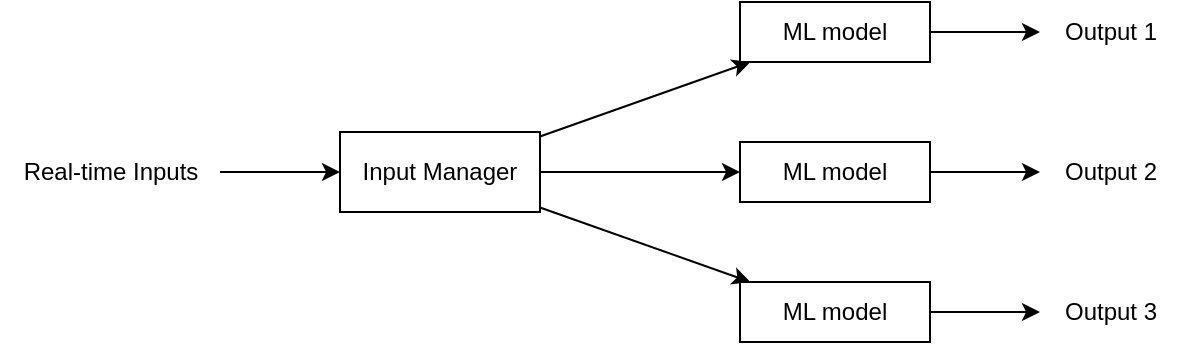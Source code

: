 <mxfile version="21.8.0" type="device" pages="11">
  <diagram id="Z-79qe5EpuRMToUv22pU" name="Página-2">
    <mxGraphModel dx="1234" dy="1114" grid="1" gridSize="10" guides="1" tooltips="1" connect="1" arrows="1" fold="1" page="1" pageScale="1" pageWidth="827" pageHeight="1169" math="0" shadow="0">
      <root>
        <mxCell id="0" />
        <mxCell id="1" parent="0" />
        <mxCell id="F9OcCnUBdM2bO17sIV7K-10" style="rounded=0;orthogonalLoop=1;jettySize=auto;html=1;" parent="1" source="F9OcCnUBdM2bO17sIV7K-1" target="F9OcCnUBdM2bO17sIV7K-4" edge="1">
          <mxGeometry relative="1" as="geometry" />
        </mxCell>
        <mxCell id="F9OcCnUBdM2bO17sIV7K-11" style="edgeStyle=none;rounded=0;orthogonalLoop=1;jettySize=auto;html=1;" parent="1" source="F9OcCnUBdM2bO17sIV7K-1" target="F9OcCnUBdM2bO17sIV7K-5" edge="1">
          <mxGeometry relative="1" as="geometry" />
        </mxCell>
        <mxCell id="F9OcCnUBdM2bO17sIV7K-12" style="edgeStyle=none;rounded=0;orthogonalLoop=1;jettySize=auto;html=1;" parent="1" source="F9OcCnUBdM2bO17sIV7K-1" target="F9OcCnUBdM2bO17sIV7K-6" edge="1">
          <mxGeometry relative="1" as="geometry" />
        </mxCell>
        <mxCell id="F9OcCnUBdM2bO17sIV7K-1" value="Input Manager" style="rounded=0;whiteSpace=wrap;html=1;" parent="1" vertex="1">
          <mxGeometry x="230" y="185" width="100" height="40" as="geometry" />
        </mxCell>
        <mxCell id="F9OcCnUBdM2bO17sIV7K-2" value="" style="endArrow=classic;html=1;rounded=0;" parent="1" source="F9OcCnUBdM2bO17sIV7K-3" target="F9OcCnUBdM2bO17sIV7K-1" edge="1">
          <mxGeometry width="50" height="50" relative="1" as="geometry">
            <mxPoint x="310" y="130" as="sourcePoint" />
            <mxPoint x="390" y="260" as="targetPoint" />
          </mxGeometry>
        </mxCell>
        <mxCell id="F9OcCnUBdM2bO17sIV7K-3" value="Real-time Inputs" style="text;html=1;align=center;verticalAlign=middle;resizable=0;points=[];autosize=1;strokeColor=none;fillColor=none;" parent="1" vertex="1">
          <mxGeometry x="60" y="190" width="110" height="30" as="geometry" />
        </mxCell>
        <mxCell id="F9OcCnUBdM2bO17sIV7K-18" style="edgeStyle=none;rounded=0;orthogonalLoop=1;jettySize=auto;html=1;" parent="1" source="F9OcCnUBdM2bO17sIV7K-4" target="F9OcCnUBdM2bO17sIV7K-16" edge="1">
          <mxGeometry relative="1" as="geometry" />
        </mxCell>
        <mxCell id="F9OcCnUBdM2bO17sIV7K-4" value="ML model" style="rounded=0;whiteSpace=wrap;html=1;" parent="1" vertex="1">
          <mxGeometry x="430" y="120" width="95" height="30" as="geometry" />
        </mxCell>
        <mxCell id="F9OcCnUBdM2bO17sIV7K-17" style="edgeStyle=none;rounded=0;orthogonalLoop=1;jettySize=auto;html=1;" parent="1" source="F9OcCnUBdM2bO17sIV7K-5" target="F9OcCnUBdM2bO17sIV7K-15" edge="1">
          <mxGeometry relative="1" as="geometry" />
        </mxCell>
        <mxCell id="F9OcCnUBdM2bO17sIV7K-5" value="ML model" style="rounded=0;whiteSpace=wrap;html=1;" parent="1" vertex="1">
          <mxGeometry x="430" y="190" width="95" height="30" as="geometry" />
        </mxCell>
        <mxCell id="F9OcCnUBdM2bO17sIV7K-13" style="edgeStyle=none;rounded=0;orthogonalLoop=1;jettySize=auto;html=1;" parent="1" source="F9OcCnUBdM2bO17sIV7K-6" edge="1">
          <mxGeometry relative="1" as="geometry">
            <mxPoint x="580.0" y="275" as="targetPoint" />
          </mxGeometry>
        </mxCell>
        <mxCell id="F9OcCnUBdM2bO17sIV7K-6" value="ML model" style="rounded=0;whiteSpace=wrap;html=1;" parent="1" vertex="1">
          <mxGeometry x="430" y="260" width="95" height="30" as="geometry" />
        </mxCell>
        <mxCell id="F9OcCnUBdM2bO17sIV7K-9" style="edgeStyle=orthogonalEdgeStyle;rounded=0;orthogonalLoop=1;jettySize=auto;html=1;exitX=0.5;exitY=1;exitDx=0;exitDy=0;" parent="1" source="F9OcCnUBdM2bO17sIV7K-5" target="F9OcCnUBdM2bO17sIV7K-5" edge="1">
          <mxGeometry relative="1" as="geometry" />
        </mxCell>
        <mxCell id="F9OcCnUBdM2bO17sIV7K-14" value="Output 3" style="text;html=1;align=center;verticalAlign=middle;resizable=0;points=[];autosize=1;strokeColor=none;fillColor=none;" parent="1" vertex="1">
          <mxGeometry x="580" y="260" width="70" height="30" as="geometry" />
        </mxCell>
        <mxCell id="F9OcCnUBdM2bO17sIV7K-15" value="Output 2" style="text;html=1;align=center;verticalAlign=middle;resizable=0;points=[];autosize=1;strokeColor=none;fillColor=none;" parent="1" vertex="1">
          <mxGeometry x="580" y="190" width="70" height="30" as="geometry" />
        </mxCell>
        <mxCell id="F9OcCnUBdM2bO17sIV7K-16" value="Output 1" style="text;html=1;align=center;verticalAlign=middle;resizable=0;points=[];autosize=1;strokeColor=none;fillColor=none;" parent="1" vertex="1">
          <mxGeometry x="580" y="120" width="70" height="30" as="geometry" />
        </mxCell>
      </root>
    </mxGraphModel>
  </diagram>
  <diagram id="wFPShHTj5-d6iuIxU1UK" name="Página-3">
    <mxGraphModel dx="1234" dy="1114" grid="1" gridSize="10" guides="1" tooltips="1" connect="1" arrows="1" fold="1" page="1" pageScale="1" pageWidth="827" pageHeight="1169" math="0" shadow="0">
      <root>
        <mxCell id="0" />
        <mxCell id="1" parent="0" />
        <mxCell id="Z5iRrQdZYCxzlLFy16hk-9" style="edgeStyle=orthogonalEdgeStyle;rounded=0;orthogonalLoop=1;jettySize=auto;html=1;entryX=0;entryY=0.5;entryDx=0;entryDy=0;startArrow=none;startFill=0;" parent="1" source="Z5iRrQdZYCxzlLFy16hk-1" target="Z5iRrQdZYCxzlLFy16hk-5" edge="1">
          <mxGeometry relative="1" as="geometry" />
        </mxCell>
        <mxCell id="Z5iRrQdZYCxzlLFy16hk-10" style="edgeStyle=orthogonalEdgeStyle;rounded=0;orthogonalLoop=1;jettySize=auto;html=1;startArrow=none;startFill=0;" parent="1" source="Z5iRrQdZYCxzlLFy16hk-1" target="Z5iRrQdZYCxzlLFy16hk-7" edge="1">
          <mxGeometry relative="1" as="geometry" />
        </mxCell>
        <mxCell id="Z5iRrQdZYCxzlLFy16hk-11" style="edgeStyle=orthogonalEdgeStyle;rounded=0;orthogonalLoop=1;jettySize=auto;html=1;entryX=0;entryY=0.5;entryDx=0;entryDy=0;startArrow=none;startFill=0;" parent="1" source="Z5iRrQdZYCxzlLFy16hk-1" target="Z5iRrQdZYCxzlLFy16hk-8" edge="1">
          <mxGeometry relative="1" as="geometry" />
        </mxCell>
        <mxCell id="Z5iRrQdZYCxzlLFy16hk-1" value="Input Handler" style="rounded=0;whiteSpace=wrap;html=1;fillColor=#dae8fc;strokeColor=#6c8ebf;" parent="1" vertex="1">
          <mxGeometry x="170" y="330" width="120" height="60" as="geometry" />
        </mxCell>
        <mxCell id="Z5iRrQdZYCxzlLFy16hk-2" value="" style="endArrow=classic;html=1;rounded=0;" parent="1" target="Z5iRrQdZYCxzlLFy16hk-1" edge="1">
          <mxGeometry width="50" height="50" relative="1" as="geometry">
            <mxPoint x="110" y="360" as="sourcePoint" />
            <mxPoint x="440" y="370" as="targetPoint" />
          </mxGeometry>
        </mxCell>
        <mxCell id="Z5iRrQdZYCxzlLFy16hk-3" value="Transaction&lt;br&gt;" style="text;html=1;align=center;verticalAlign=middle;resizable=0;points=[];autosize=1;strokeColor=none;fillColor=none;" parent="1" vertex="1">
          <mxGeometry x="30" y="345" width="90" height="30" as="geometry" />
        </mxCell>
        <mxCell id="Z5iRrQdZYCxzlLFy16hk-4" value="" style="rounded=0;whiteSpace=wrap;html=1;fillColor=#ffe6cc;strokeColor=#d79b00;" parent="1" vertex="1">
          <mxGeometry x="340" y="240" width="160" height="240" as="geometry" />
        </mxCell>
        <mxCell id="Z5iRrQdZYCxzlLFy16hk-5" value="ML model&lt;br&gt;(card 1)" style="rounded=0;whiteSpace=wrap;html=1;fillColor=#ffe6cc;strokeColor=#d79b00;" parent="1" vertex="1">
          <mxGeometry x="360" y="270" width="120" height="40" as="geometry" />
        </mxCell>
        <mxCell id="Z5iRrQdZYCxzlLFy16hk-7" value="ML model&lt;br&gt;(card 2)" style="rounded=0;whiteSpace=wrap;html=1;fillColor=#ffe6cc;strokeColor=#d79b00;" parent="1" vertex="1">
          <mxGeometry x="360" y="340" width="120" height="40" as="geometry" />
        </mxCell>
        <mxCell id="Z5iRrQdZYCxzlLFy16hk-8" value="ML model&lt;br&gt;(card 3)" style="rounded=0;whiteSpace=wrap;html=1;fillColor=#ffe6cc;strokeColor=#d79b00;" parent="1" vertex="1">
          <mxGeometry x="360" y="410" width="120" height="40" as="geometry" />
        </mxCell>
      </root>
    </mxGraphModel>
  </diagram>
  <diagram id="2nj4VdPFotCuttfdUVHC" name="Neuron">
    <mxGraphModel dx="1234" dy="1114" grid="1" gridSize="10" guides="1" tooltips="1" connect="1" arrows="1" fold="1" page="1" pageScale="1" pageWidth="827" pageHeight="1169" math="0" shadow="0">
      <root>
        <mxCell id="0" />
        <mxCell id="1" parent="0" />
        <mxCell id="4L7VcxTMgPafuFrG9DHQ-13" style="rounded=0;orthogonalLoop=1;jettySize=auto;html=1;" parent="1" source="4L7VcxTMgPafuFrG9DHQ-1" target="4L7VcxTMgPafuFrG9DHQ-18" edge="1">
          <mxGeometry relative="1" as="geometry" />
        </mxCell>
        <mxCell id="4L7VcxTMgPafuFrG9DHQ-34" value="w&lt;sub&gt;1&lt;/sub&gt;" style="edgeLabel;html=1;align=center;verticalAlign=middle;resizable=0;points=[];fontColor=#000000;" parent="4L7VcxTMgPafuFrG9DHQ-13" vertex="1" connectable="0">
          <mxGeometry x="0.341" y="-1" relative="1" as="geometry">
            <mxPoint x="-42" y="-26" as="offset" />
          </mxGeometry>
        </mxCell>
        <mxCell id="4L7VcxTMgPafuFrG9DHQ-1" value="&lt;b&gt;X&lt;sub&gt;1&lt;/sub&gt;&lt;/b&gt;" style="ellipse;whiteSpace=wrap;html=1;aspect=fixed;" parent="1" vertex="1">
          <mxGeometry x="200" y="140" width="60" height="60" as="geometry" />
        </mxCell>
        <mxCell id="4L7VcxTMgPafuFrG9DHQ-14" style="edgeStyle=none;rounded=0;orthogonalLoop=1;jettySize=auto;html=1;" parent="1" source="4L7VcxTMgPafuFrG9DHQ-2" target="4L7VcxTMgPafuFrG9DHQ-18" edge="1">
          <mxGeometry relative="1" as="geometry" />
        </mxCell>
        <mxCell id="4L7VcxTMgPafuFrG9DHQ-33" value="w&lt;sub&gt;2&lt;/sub&gt;" style="edgeLabel;html=1;align=center;verticalAlign=middle;resizable=0;points=[];fontColor=#000000;" parent="4L7VcxTMgPafuFrG9DHQ-14" vertex="1" connectable="0">
          <mxGeometry x="0.276" y="3" relative="1" as="geometry">
            <mxPoint x="-36" y="-2" as="offset" />
          </mxGeometry>
        </mxCell>
        <mxCell id="4L7VcxTMgPafuFrG9DHQ-2" value="&lt;b&gt;X&lt;span style=&quot;font-size: 10px;&quot;&gt;2&lt;/span&gt;&lt;/b&gt;" style="ellipse;whiteSpace=wrap;html=1;aspect=fixed;" parent="1" vertex="1">
          <mxGeometry x="200" y="220" width="60" height="60" as="geometry" />
        </mxCell>
        <mxCell id="4L7VcxTMgPafuFrG9DHQ-16" style="edgeStyle=none;rounded=0;orthogonalLoop=1;jettySize=auto;html=1;" parent="1" source="4L7VcxTMgPafuFrG9DHQ-3" target="4L7VcxTMgPafuFrG9DHQ-18" edge="1">
          <mxGeometry relative="1" as="geometry" />
        </mxCell>
        <mxCell id="4L7VcxTMgPafuFrG9DHQ-32" value="w&lt;sub&gt;n-1&lt;/sub&gt;" style="edgeLabel;html=1;align=center;verticalAlign=middle;resizable=0;points=[];fontColor=#000000;" parent="4L7VcxTMgPafuFrG9DHQ-16" vertex="1" connectable="0">
          <mxGeometry x="0.336" y="-1" relative="1" as="geometry">
            <mxPoint x="-41" y="9" as="offset" />
          </mxGeometry>
        </mxCell>
        <mxCell id="4L7VcxTMgPafuFrG9DHQ-3" value="&lt;b&gt;X&lt;span style=&quot;font-size: 10px;&quot;&gt;n-1&lt;/span&gt;&lt;/b&gt;" style="ellipse;whiteSpace=wrap;html=1;aspect=fixed;" parent="1" vertex="1">
          <mxGeometry x="200" y="330" width="60" height="60" as="geometry" />
        </mxCell>
        <mxCell id="4L7VcxTMgPafuFrG9DHQ-17" style="edgeStyle=none;rounded=0;orthogonalLoop=1;jettySize=auto;html=1;" parent="1" source="4L7VcxTMgPafuFrG9DHQ-4" target="4L7VcxTMgPafuFrG9DHQ-18" edge="1">
          <mxGeometry relative="1" as="geometry" />
        </mxCell>
        <mxCell id="4L7VcxTMgPafuFrG9DHQ-35" value="w&lt;sub&gt;n&lt;/sub&gt;" style="edgeLabel;html=1;align=center;verticalAlign=middle;resizable=0;points=[];fontColor=#000000;" parent="4L7VcxTMgPafuFrG9DHQ-17" vertex="1" connectable="0">
          <mxGeometry x="0.393" y="-1" relative="1" as="geometry">
            <mxPoint x="-48" y="28" as="offset" />
          </mxGeometry>
        </mxCell>
        <mxCell id="4L7VcxTMgPafuFrG9DHQ-4" value="&lt;b&gt;X&lt;span style=&quot;font-size: 10px;&quot;&gt;n&lt;/span&gt;&lt;/b&gt;" style="ellipse;whiteSpace=wrap;html=1;aspect=fixed;" parent="1" vertex="1">
          <mxGeometry x="200" y="420" width="60" height="60" as="geometry" />
        </mxCell>
        <mxCell id="4L7VcxTMgPafuFrG9DHQ-5" value="&lt;b&gt;...&lt;/b&gt;" style="text;html=1;align=center;verticalAlign=middle;resizable=0;points=[];autosize=1;strokeColor=none;fillColor=none;" parent="1" vertex="1">
          <mxGeometry x="215" y="290" width="30" height="30" as="geometry" />
        </mxCell>
        <mxCell id="4L7VcxTMgPafuFrG9DHQ-7" value="&lt;b&gt;Inputs&lt;/b&gt;" style="text;html=1;align=center;verticalAlign=middle;resizable=0;points=[];autosize=1;strokeColor=none;fillColor=none;" parent="1" vertex="1">
          <mxGeometry x="200" y="90" width="60" height="30" as="geometry" />
        </mxCell>
        <mxCell id="4L7VcxTMgPafuFrG9DHQ-28" style="edgeStyle=none;rounded=0;orthogonalLoop=1;jettySize=auto;html=1;fontColor=#000000;" parent="1" source="4L7VcxTMgPafuFrG9DHQ-18" target="4L7VcxTMgPafuFrG9DHQ-25" edge="1">
          <mxGeometry relative="1" as="geometry" />
        </mxCell>
        <mxCell id="4L7VcxTMgPafuFrG9DHQ-18" value="&lt;b style=&quot;font-family: arial, sans-serif; font-size: 16px; text-align: left; background-color: rgb(255, 255, 255);&quot;&gt;Σ&lt;/b&gt;" style="ellipse;whiteSpace=wrap;html=1;aspect=fixed;" parent="1" vertex="1">
          <mxGeometry x="440" y="270" width="80" height="80" as="geometry" />
        </mxCell>
        <mxCell id="4L7VcxTMgPafuFrG9DHQ-19" value="&lt;b&gt;Weights&lt;/b&gt;" style="text;html=1;align=center;verticalAlign=middle;resizable=0;points=[];autosize=1;strokeColor=none;fillColor=none;" parent="1" vertex="1">
          <mxGeometry x="320" y="180" width="70" height="30" as="geometry" />
        </mxCell>
        <mxCell id="4L7VcxTMgPafuFrG9DHQ-20" value="&lt;b&gt;Sum all&lt;br&gt;values&lt;br&gt;&lt;/b&gt;" style="text;html=1;align=center;verticalAlign=middle;resizable=0;points=[];autosize=1;strokeColor=none;fillColor=none;" parent="1" vertex="1">
          <mxGeometry x="445" y="226" width="70" height="40" as="geometry" />
        </mxCell>
        <mxCell id="4L7VcxTMgPafuFrG9DHQ-29" style="edgeStyle=none;rounded=0;orthogonalLoop=1;jettySize=auto;html=1;fontColor=#000000;" parent="1" source="4L7VcxTMgPafuFrG9DHQ-25" edge="1">
          <mxGeometry relative="1" as="geometry">
            <mxPoint x="710" y="310" as="targetPoint" />
          </mxGeometry>
        </mxCell>
        <mxCell id="4L7VcxTMgPafuFrG9DHQ-25" value="&lt;div style=&quot;text-align: left;&quot;&gt;&lt;font face=&quot;arial, sans-serif&quot;&gt;&lt;span style=&quot;font-size: 16px; background-color: rgb(255, 255, 255);&quot;&gt;&lt;b&gt;f(x)&lt;/b&gt;&lt;/span&gt;&lt;/font&gt;&lt;/div&gt;" style="ellipse;whiteSpace=wrap;html=1;aspect=fixed;" parent="1" vertex="1">
          <mxGeometry x="580" y="270" width="80" height="80" as="geometry" />
        </mxCell>
        <mxCell id="4L7VcxTMgPafuFrG9DHQ-27" value="&lt;b&gt;Activation&lt;br&gt;Function&lt;br&gt;&lt;/b&gt;" style="text;html=1;align=center;verticalAlign=middle;resizable=0;points=[];autosize=1;strokeColor=none;fillColor=none;" parent="1" vertex="1">
          <mxGeometry x="580" y="230" width="80" height="40" as="geometry" />
        </mxCell>
        <mxCell id="4L7VcxTMgPafuFrG9DHQ-30" value="&lt;b&gt;Output&lt;br&gt;&lt;/b&gt;" style="text;html=1;align=center;verticalAlign=middle;resizable=0;points=[];autosize=1;strokeColor=none;fillColor=none;" parent="1" vertex="1">
          <mxGeometry x="710" y="295" width="60" height="30" as="geometry" />
        </mxCell>
      </root>
    </mxGraphModel>
  </diagram>
  <diagram name="Multi layer perceptron" id="0F6RVim0hE-SMLiCecn1">
    <mxGraphModel dx="1234" dy="1114" grid="1" gridSize="10" guides="1" tooltips="1" connect="1" arrows="1" fold="1" page="1" pageScale="1" pageWidth="827" pageHeight="1169" math="0" shadow="0">
      <root>
        <mxCell id="uEP9N9sBV3F-JJgZDEUx-0" />
        <mxCell id="uEP9N9sBV3F-JJgZDEUx-1" parent="uEP9N9sBV3F-JJgZDEUx-0" />
        <mxCell id="uEP9N9sBV3F-JJgZDEUx-2" style="rounded=0;orthogonalLoop=1;jettySize=auto;html=1;" parent="uEP9N9sBV3F-JJgZDEUx-1" source="uEP9N9sBV3F-JJgZDEUx-4" target="uEP9N9sBV3F-JJgZDEUx-17" edge="1">
          <mxGeometry relative="1" as="geometry" />
        </mxCell>
        <mxCell id="uEP9N9sBV3F-JJgZDEUx-4" value="&lt;b&gt;X&lt;sub&gt;1&lt;/sub&gt;&lt;/b&gt;" style="ellipse;whiteSpace=wrap;html=1;aspect=fixed;" parent="uEP9N9sBV3F-JJgZDEUx-1" vertex="1">
          <mxGeometry x="200" y="140" width="60" height="60" as="geometry" />
        </mxCell>
        <mxCell id="uEP9N9sBV3F-JJgZDEUx-5" style="edgeStyle=none;rounded=0;orthogonalLoop=1;jettySize=auto;html=1;" parent="uEP9N9sBV3F-JJgZDEUx-1" source="uEP9N9sBV3F-JJgZDEUx-7" target="uEP9N9sBV3F-JJgZDEUx-17" edge="1">
          <mxGeometry relative="1" as="geometry" />
        </mxCell>
        <mxCell id="uEP9N9sBV3F-JJgZDEUx-7" value="&lt;b&gt;X&lt;span style=&quot;font-size: 10px;&quot;&gt;2&lt;/span&gt;&lt;/b&gt;" style="ellipse;whiteSpace=wrap;html=1;aspect=fixed;" parent="uEP9N9sBV3F-JJgZDEUx-1" vertex="1">
          <mxGeometry x="200" y="220" width="60" height="60" as="geometry" />
        </mxCell>
        <mxCell id="uEP9N9sBV3F-JJgZDEUx-8" style="edgeStyle=none;rounded=0;orthogonalLoop=1;jettySize=auto;html=1;" parent="uEP9N9sBV3F-JJgZDEUx-1" source="uEP9N9sBV3F-JJgZDEUx-10" target="uEP9N9sBV3F-JJgZDEUx-17" edge="1">
          <mxGeometry relative="1" as="geometry" />
        </mxCell>
        <mxCell id="uEP9N9sBV3F-JJgZDEUx-10" value="&lt;b&gt;X&lt;span style=&quot;font-size: 10px;&quot;&gt;n-1&lt;/span&gt;&lt;/b&gt;" style="ellipse;whiteSpace=wrap;html=1;aspect=fixed;" parent="uEP9N9sBV3F-JJgZDEUx-1" vertex="1">
          <mxGeometry x="200" y="330" width="60" height="60" as="geometry" />
        </mxCell>
        <mxCell id="uEP9N9sBV3F-JJgZDEUx-11" style="edgeStyle=none;rounded=0;orthogonalLoop=1;jettySize=auto;html=1;" parent="uEP9N9sBV3F-JJgZDEUx-1" source="uEP9N9sBV3F-JJgZDEUx-13" target="uEP9N9sBV3F-JJgZDEUx-17" edge="1">
          <mxGeometry relative="1" as="geometry" />
        </mxCell>
        <mxCell id="uEP9N9sBV3F-JJgZDEUx-13" value="&lt;b&gt;X&lt;span style=&quot;font-size: 10px;&quot;&gt;n&lt;/span&gt;&lt;/b&gt;" style="ellipse;whiteSpace=wrap;html=1;aspect=fixed;" parent="uEP9N9sBV3F-JJgZDEUx-1" vertex="1">
          <mxGeometry x="200" y="420" width="60" height="60" as="geometry" />
        </mxCell>
        <mxCell id="uEP9N9sBV3F-JJgZDEUx-14" value="&lt;b&gt;...&lt;/b&gt;" style="text;html=1;align=center;verticalAlign=middle;resizable=0;points=[];autosize=1;strokeColor=none;fillColor=none;" parent="uEP9N9sBV3F-JJgZDEUx-1" vertex="1">
          <mxGeometry x="215" y="290" width="30" height="30" as="geometry" />
        </mxCell>
        <mxCell id="uEP9N9sBV3F-JJgZDEUx-15" value="&lt;b&gt;Inputs&lt;/b&gt;" style="text;html=1;align=center;verticalAlign=middle;resizable=0;points=[];autosize=1;strokeColor=none;fillColor=none;" parent="uEP9N9sBV3F-JJgZDEUx-1" vertex="1">
          <mxGeometry x="200" y="90" width="60" height="30" as="geometry" />
        </mxCell>
        <mxCell id="uEP9N9sBV3F-JJgZDEUx-17" value="" style="ellipse;whiteSpace=wrap;html=1;aspect=fixed;" parent="uEP9N9sBV3F-JJgZDEUx-1" vertex="1">
          <mxGeometry x="440" y="275" width="60" height="60" as="geometry" />
        </mxCell>
        <mxCell id="bCtWuDSMhNNaJ5_07y0I-7" style="rounded=0;orthogonalLoop=1;jettySize=auto;html=1;strokeColor=#001DBC;fillColor=#0050ef;" parent="uEP9N9sBV3F-JJgZDEUx-1" source="uEP9N9sBV3F-JJgZDEUx-4" target="bCtWuDSMhNNaJ5_07y0I-15" edge="1">
          <mxGeometry relative="1" as="geometry">
            <mxPoint x="266.196" y="194.621" as="sourcePoint" />
          </mxGeometry>
        </mxCell>
        <mxCell id="bCtWuDSMhNNaJ5_07y0I-8" value="w&lt;font size=&quot;1&quot;&gt;&lt;sub&gt;0,0&lt;/sub&gt;&lt;/font&gt;" style="edgeLabel;html=1;align=center;verticalAlign=middle;resizable=0;points=[];fontColor=#3333FF;labelBackgroundColor=none;" parent="bCtWuDSMhNNaJ5_07y0I-7" vertex="1" connectable="0">
          <mxGeometry x="0.341" y="-1" relative="1" as="geometry">
            <mxPoint x="-10" y="-10" as="offset" />
          </mxGeometry>
        </mxCell>
        <mxCell id="bCtWuDSMhNNaJ5_07y0I-9" style="edgeStyle=none;rounded=0;orthogonalLoop=1;jettySize=auto;html=1;fillColor=#0050ef;strokeColor=#001DBC;" parent="uEP9N9sBV3F-JJgZDEUx-1" source="uEP9N9sBV3F-JJgZDEUx-7" target="bCtWuDSMhNNaJ5_07y0I-15" edge="1">
          <mxGeometry relative="1" as="geometry">
            <mxPoint x="269.192" y="266.917" as="sourcePoint" />
          </mxGeometry>
        </mxCell>
        <mxCell id="bCtWuDSMhNNaJ5_07y0I-43" value="w&lt;font size=&quot;1&quot;&gt;&lt;sub&gt;0,1&lt;/sub&gt;&lt;/font&gt;" style="edgeLabel;html=1;align=center;verticalAlign=middle;resizable=0;points=[];fontColor=#3333FF;labelBackgroundColor=none;" parent="bCtWuDSMhNNaJ5_07y0I-9" vertex="1" connectable="0">
          <mxGeometry x="0.161" y="-1" relative="1" as="geometry">
            <mxPoint y="-13" as="offset" />
          </mxGeometry>
        </mxCell>
        <mxCell id="bCtWuDSMhNNaJ5_07y0I-11" style="edgeStyle=none;rounded=0;orthogonalLoop=1;jettySize=auto;html=1;fillColor=#0050ef;strokeColor=#001DBC;" parent="uEP9N9sBV3F-JJgZDEUx-1" source="uEP9N9sBV3F-JJgZDEUx-10" target="bCtWuDSMhNNaJ5_07y0I-15" edge="1">
          <mxGeometry relative="1" as="geometry">
            <mxPoint x="269.417" y="364.117" as="sourcePoint" />
          </mxGeometry>
        </mxCell>
        <mxCell id="bCtWuDSMhNNaJ5_07y0I-44" value="w&lt;font size=&quot;1&quot;&gt;&lt;sub&gt;0,2&lt;/sub&gt;&lt;/font&gt;" style="edgeLabel;html=1;align=center;verticalAlign=middle;resizable=0;points=[];fontColor=#3333FF;labelBackgroundColor=none;" parent="bCtWuDSMhNNaJ5_07y0I-11" vertex="1" connectable="0">
          <mxGeometry x="0.448" y="2" relative="1" as="geometry">
            <mxPoint x="9" y="-20" as="offset" />
          </mxGeometry>
        </mxCell>
        <mxCell id="bCtWuDSMhNNaJ5_07y0I-13" style="edgeStyle=none;rounded=0;orthogonalLoop=1;jettySize=auto;html=1;fillColor=#0050ef;strokeColor=#001DBC;" parent="uEP9N9sBV3F-JJgZDEUx-1" source="uEP9N9sBV3F-JJgZDEUx-13" target="bCtWuDSMhNNaJ5_07y0I-15" edge="1">
          <mxGeometry relative="1" as="geometry">
            <mxPoint x="266.196" y="445.379" as="sourcePoint" />
          </mxGeometry>
        </mxCell>
        <mxCell id="bCtWuDSMhNNaJ5_07y0I-45" value="w&lt;font size=&quot;1&quot;&gt;&lt;sub&gt;0,3&lt;/sub&gt;&lt;/font&gt;" style="edgeLabel;html=1;align=center;verticalAlign=middle;resizable=0;points=[];fontColor=#3333FF;" parent="bCtWuDSMhNNaJ5_07y0I-13" vertex="1" connectable="0">
          <mxGeometry x="0.622" y="-2" relative="1" as="geometry">
            <mxPoint x="17" y="-2" as="offset" />
          </mxGeometry>
        </mxCell>
        <mxCell id="bCtWuDSMhNNaJ5_07y0I-15" value="" style="ellipse;whiteSpace=wrap;html=1;aspect=fixed;" parent="uEP9N9sBV3F-JJgZDEUx-1" vertex="1">
          <mxGeometry x="440" y="170" width="60" height="60" as="geometry" />
        </mxCell>
        <mxCell id="bCtWuDSMhNNaJ5_07y0I-29" style="rounded=0;orthogonalLoop=1;jettySize=auto;html=1;strokeColor=#FF1F1F;" parent="uEP9N9sBV3F-JJgZDEUx-1" source="uEP9N9sBV3F-JJgZDEUx-4" target="bCtWuDSMhNNaJ5_07y0I-37" edge="1">
          <mxGeometry relative="1" as="geometry">
            <mxPoint x="286.196" y="214.621" as="sourcePoint" />
          </mxGeometry>
        </mxCell>
        <mxCell id="bCtWuDSMhNNaJ5_07y0I-48" value="&lt;span style=&quot;background-color: rgb(248, 249, 250);&quot;&gt;w&lt;/span&gt;&lt;sub style=&quot;background-color: rgb(248, 249, 250);&quot;&gt;n,0&lt;/sub&gt;" style="edgeLabel;html=1;align=center;verticalAlign=middle;resizable=0;points=[];fontColor=#FF1F1F;" parent="bCtWuDSMhNNaJ5_07y0I-29" vertex="1" connectable="0">
          <mxGeometry x="0.798" y="2" relative="1" as="geometry">
            <mxPoint x="10" y="-9" as="offset" />
          </mxGeometry>
        </mxCell>
        <mxCell id="bCtWuDSMhNNaJ5_07y0I-31" style="edgeStyle=none;rounded=0;orthogonalLoop=1;jettySize=auto;html=1;strokeColor=#FF1F1F;" parent="uEP9N9sBV3F-JJgZDEUx-1" source="uEP9N9sBV3F-JJgZDEUx-7" target="bCtWuDSMhNNaJ5_07y0I-37" edge="1">
          <mxGeometry relative="1" as="geometry">
            <mxPoint x="289.192" y="286.917" as="sourcePoint" />
          </mxGeometry>
        </mxCell>
        <mxCell id="bCtWuDSMhNNaJ5_07y0I-50" value="&lt;span style=&quot;background-color: rgb(248, 249, 250);&quot;&gt;w&lt;/span&gt;&lt;sub style=&quot;background-color: rgb(248, 249, 250);&quot;&gt;n,1&lt;/sub&gt;" style="edgeLabel;html=1;align=center;verticalAlign=middle;resizable=0;points=[];fontColor=#FF1F1F;" parent="bCtWuDSMhNNaJ5_07y0I-31" vertex="1" connectable="0">
          <mxGeometry x="0.683" relative="1" as="geometry">
            <mxPoint as="offset" />
          </mxGeometry>
        </mxCell>
        <mxCell id="bCtWuDSMhNNaJ5_07y0I-33" style="edgeStyle=none;rounded=0;orthogonalLoop=1;jettySize=auto;html=1;fillColor=#e51400;strokeColor=#FF1F1F;" parent="uEP9N9sBV3F-JJgZDEUx-1" source="uEP9N9sBV3F-JJgZDEUx-10" target="bCtWuDSMhNNaJ5_07y0I-37" edge="1">
          <mxGeometry relative="1" as="geometry">
            <mxPoint x="289.417" y="384.117" as="sourcePoint" />
          </mxGeometry>
        </mxCell>
        <mxCell id="bCtWuDSMhNNaJ5_07y0I-47" value="&lt;span style=&quot;background-color: rgb(248, 249, 250);&quot;&gt;w&lt;/span&gt;&lt;sub style=&quot;background-color: rgb(248, 249, 250);&quot;&gt;n,2&lt;/sub&gt;" style="edgeLabel;html=1;align=center;verticalAlign=middle;resizable=0;points=[];fontColor=#FF1F1F;" parent="bCtWuDSMhNNaJ5_07y0I-33" vertex="1" connectable="0">
          <mxGeometry x="0.551" y="-1" relative="1" as="geometry">
            <mxPoint as="offset" />
          </mxGeometry>
        </mxCell>
        <mxCell id="bCtWuDSMhNNaJ5_07y0I-35" style="edgeStyle=none;rounded=0;orthogonalLoop=1;jettySize=auto;html=1;strokeColor=#FF1F1F;" parent="uEP9N9sBV3F-JJgZDEUx-1" source="uEP9N9sBV3F-JJgZDEUx-13" target="bCtWuDSMhNNaJ5_07y0I-37" edge="1">
          <mxGeometry relative="1" as="geometry">
            <mxPoint x="286.196" y="465.379" as="sourcePoint" />
          </mxGeometry>
        </mxCell>
        <mxCell id="bCtWuDSMhNNaJ5_07y0I-46" value="&lt;font color=&quot;#ff1f1f&quot;&gt;w&lt;sub&gt;n,3&lt;/sub&gt;&lt;/font&gt;" style="edgeLabel;html=1;align=center;verticalAlign=middle;resizable=0;points=[];fontColor=#3333FF;labelBackgroundColor=none;" parent="bCtWuDSMhNNaJ5_07y0I-35" vertex="1" connectable="0">
          <mxGeometry x="0.612" y="-2" relative="1" as="geometry">
            <mxPoint x="-1" y="5" as="offset" />
          </mxGeometry>
        </mxCell>
        <mxCell id="bCtWuDSMhNNaJ5_07y0I-37" value="" style="ellipse;whiteSpace=wrap;html=1;aspect=fixed;" parent="uEP9N9sBV3F-JJgZDEUx-1" vertex="1">
          <mxGeometry x="440" y="370" width="60" height="60" as="geometry" />
        </mxCell>
        <mxCell id="bCtWuDSMhNNaJ5_07y0I-40" value="&lt;b&gt;Weights&lt;/b&gt;" style="text;html=1;align=center;verticalAlign=middle;resizable=0;points=[];autosize=1;strokeColor=none;fillColor=none;" parent="uEP9N9sBV3F-JJgZDEUx-1" vertex="1">
          <mxGeometry x="310" y="125" width="70" height="30" as="geometry" />
        </mxCell>
        <mxCell id="bCtWuDSMhNNaJ5_07y0I-41" value="&lt;b&gt;Sum +&lt;br&gt;Activation function&lt;br&gt;&lt;/b&gt;" style="text;html=1;align=center;verticalAlign=middle;resizable=0;points=[];autosize=1;strokeColor=none;fillColor=none;" parent="uEP9N9sBV3F-JJgZDEUx-1" vertex="1">
          <mxGeometry x="405" y="120" width="130" height="40" as="geometry" />
        </mxCell>
      </root>
    </mxGraphModel>
  </diagram>
  <diagram id="IVXsrarJLs8Fvj0dcI7l" name="MOdel">
    <mxGraphModel dx="1234" dy="1114" grid="1" gridSize="10" guides="1" tooltips="1" connect="1" arrows="1" fold="1" page="1" pageScale="1" pageWidth="827" pageHeight="1169" math="0" shadow="0">
      <root>
        <mxCell id="0" />
        <mxCell id="1" parent="0" />
        <mxCell id="77n7smFmbkxoOB3_a18F-1" style="edgeStyle=orthogonalEdgeStyle;rounded=0;orthogonalLoop=1;jettySize=auto;html=1;" edge="1" parent="1" source="8-03zTVNs8AEeZNgWgcP-5" target="8-03zTVNs8AEeZNgWgcP-11">
          <mxGeometry relative="1" as="geometry" />
        </mxCell>
        <mxCell id="8-03zTVNs8AEeZNgWgcP-5" value="Transaction" style="text;html=1;align=center;verticalAlign=middle;resizable=0;points=[];autosize=1;strokeColor=none;fillColor=none;" parent="1" vertex="1">
          <mxGeometry x="330" y="290" width="90" height="30" as="geometry" />
        </mxCell>
        <mxCell id="8-03zTVNs8AEeZNgWgcP-19" style="edgeStyle=orthogonalEdgeStyle;rounded=0;orthogonalLoop=1;jettySize=auto;html=1;" parent="1" source="8-03zTVNs8AEeZNgWgcP-11" target="8-03zTVNs8AEeZNgWgcP-15" edge="1">
          <mxGeometry relative="1" as="geometry" />
        </mxCell>
        <mxCell id="8-03zTVNs8AEeZNgWgcP-20" style="edgeStyle=orthogonalEdgeStyle;rounded=0;orthogonalLoop=1;jettySize=auto;html=1;" parent="1" source="8-03zTVNs8AEeZNgWgcP-11" target="8-03zTVNs8AEeZNgWgcP-18" edge="1">
          <mxGeometry relative="1" as="geometry" />
        </mxCell>
        <mxCell id="8-03zTVNs8AEeZNgWgcP-11" value="Feature Vector" style="rounded=0;whiteSpace=wrap;html=1;fillColor=#dae8fc;strokeColor=#6c8ebf;" parent="1" vertex="1">
          <mxGeometry x="130" y="360" width="490" height="30" as="geometry" />
        </mxCell>
        <mxCell id="8-03zTVNs8AEeZNgWgcP-23" style="edgeStyle=orthogonalEdgeStyle;rounded=0;orthogonalLoop=1;jettySize=auto;html=1;entryX=0.233;entryY=0.011;entryDx=0;entryDy=0;entryPerimeter=0;" parent="1" source="8-03zTVNs8AEeZNgWgcP-15" target="8-03zTVNs8AEeZNgWgcP-22" edge="1">
          <mxGeometry relative="1" as="geometry" />
        </mxCell>
        <mxCell id="8-03zTVNs8AEeZNgWgcP-15" value="GRU&lt;br&gt;Category state" style="rounded=0;whiteSpace=wrap;html=1;fillColor=#ffe6cc;strokeColor=#d79b00;" parent="1" vertex="1">
          <mxGeometry x="130" y="440" width="230" height="60" as="geometry" />
        </mxCell>
        <mxCell id="8-03zTVNs8AEeZNgWgcP-24" style="edgeStyle=orthogonalEdgeStyle;rounded=0;orthogonalLoop=1;jettySize=auto;html=1;entryX=0.767;entryY=0.039;entryDx=0;entryDy=0;entryPerimeter=0;" parent="1" source="8-03zTVNs8AEeZNgWgcP-18" target="8-03zTVNs8AEeZNgWgcP-22" edge="1">
          <mxGeometry relative="1" as="geometry" />
        </mxCell>
        <mxCell id="8-03zTVNs8AEeZNgWgcP-18" value="GRU&lt;br&gt;Credit card state" style="rounded=0;whiteSpace=wrap;html=1;fillColor=#ffe6cc;strokeColor=#d79b00;" parent="1" vertex="1">
          <mxGeometry x="390" y="440" width="230" height="60" as="geometry" />
        </mxCell>
        <mxCell id="8-03zTVNs8AEeZNgWgcP-27" style="edgeStyle=orthogonalEdgeStyle;rounded=0;orthogonalLoop=1;jettySize=auto;html=1;" parent="1" source="8-03zTVNs8AEeZNgWgcP-22" target="8-03zTVNs8AEeZNgWgcP-26" edge="1">
          <mxGeometry relative="1" as="geometry" />
        </mxCell>
        <mxCell id="8-03zTVNs8AEeZNgWgcP-22" value="Concatenated GRU outputs" style="rounded=0;whiteSpace=wrap;html=1;fillColor=#dae8fc;strokeColor=#6c8ebf;" parent="1" vertex="1">
          <mxGeometry x="130" y="549" width="490" height="30" as="geometry" />
        </mxCell>
        <mxCell id="8-03zTVNs8AEeZNgWgcP-31" style="edgeStyle=orthogonalEdgeStyle;rounded=0;orthogonalLoop=1;jettySize=auto;html=1;" parent="1" source="8-03zTVNs8AEeZNgWgcP-26" edge="1">
          <mxGeometry relative="1" as="geometry">
            <mxPoint x="375" y="684" as="targetPoint" />
          </mxGeometry>
        </mxCell>
        <mxCell id="8-03zTVNs8AEeZNgWgcP-26" value="Classifier" style="rounded=0;whiteSpace=wrap;html=1;fillColor=#d5e8d4;strokeColor=#82b366;" parent="1" vertex="1">
          <mxGeometry x="170" y="614" width="410" height="30" as="geometry" />
        </mxCell>
        <mxCell id="8-03zTVNs8AEeZNgWgcP-32" value="Output = Fraud / not Fraud" style="text;html=1;align=center;verticalAlign=middle;resizable=0;points=[];autosize=1;strokeColor=none;fillColor=none;" parent="1" vertex="1">
          <mxGeometry x="290" y="694" width="170" height="30" as="geometry" />
        </mxCell>
      </root>
    </mxGraphModel>
  </diagram>
  <diagram id="SHXT_kevnbteHkld_K8I" name="Neural Network">
    <mxGraphModel dx="1234" dy="1114" grid="1" gridSize="10" guides="1" tooltips="1" connect="1" arrows="1" fold="1" page="1" pageScale="1" pageWidth="827" pageHeight="1169" math="0" shadow="0">
      <root>
        <mxCell id="0" />
        <mxCell id="1" parent="0" />
        <mxCell id="pH3Lkx8oJmKcSYAg8tj6-1" style="rounded=0;orthogonalLoop=1;jettySize=auto;html=1;" parent="1" source="pH3Lkx8oJmKcSYAg8tj6-2" target="pH3Lkx8oJmKcSYAg8tj6-11" edge="1">
          <mxGeometry relative="1" as="geometry" />
        </mxCell>
        <mxCell id="pH3Lkx8oJmKcSYAg8tj6-2" value="&lt;b&gt;X&lt;sub&gt;1&lt;/sub&gt;&lt;/b&gt;" style="ellipse;whiteSpace=wrap;html=1;aspect=fixed;" parent="1" vertex="1">
          <mxGeometry x="130" y="160" width="60" height="60" as="geometry" />
        </mxCell>
        <mxCell id="pH3Lkx8oJmKcSYAg8tj6-3" style="edgeStyle=none;rounded=0;orthogonalLoop=1;jettySize=auto;html=1;" parent="1" source="pH3Lkx8oJmKcSYAg8tj6-4" target="pH3Lkx8oJmKcSYAg8tj6-11" edge="1">
          <mxGeometry relative="1" as="geometry" />
        </mxCell>
        <mxCell id="pH3Lkx8oJmKcSYAg8tj6-4" value="&lt;b&gt;X&lt;span style=&quot;font-size: 10px;&quot;&gt;2&lt;/span&gt;&lt;/b&gt;" style="ellipse;whiteSpace=wrap;html=1;aspect=fixed;" parent="1" vertex="1">
          <mxGeometry x="130" y="240" width="60" height="60" as="geometry" />
        </mxCell>
        <mxCell id="pH3Lkx8oJmKcSYAg8tj6-5" style="edgeStyle=none;rounded=0;orthogonalLoop=1;jettySize=auto;html=1;" parent="1" source="pH3Lkx8oJmKcSYAg8tj6-6" target="pH3Lkx8oJmKcSYAg8tj6-11" edge="1">
          <mxGeometry relative="1" as="geometry" />
        </mxCell>
        <mxCell id="pH3Lkx8oJmKcSYAg8tj6-6" value="&lt;b&gt;X&lt;span style=&quot;font-size: 10px;&quot;&gt;n-1&lt;/span&gt;&lt;/b&gt;" style="ellipse;whiteSpace=wrap;html=1;aspect=fixed;" parent="1" vertex="1">
          <mxGeometry x="130" y="350" width="60" height="60" as="geometry" />
        </mxCell>
        <mxCell id="pH3Lkx8oJmKcSYAg8tj6-7" style="edgeStyle=none;rounded=0;orthogonalLoop=1;jettySize=auto;html=1;" parent="1" source="pH3Lkx8oJmKcSYAg8tj6-8" target="pH3Lkx8oJmKcSYAg8tj6-11" edge="1">
          <mxGeometry relative="1" as="geometry" />
        </mxCell>
        <mxCell id="pH3Lkx8oJmKcSYAg8tj6-8" value="&lt;b&gt;X&lt;span style=&quot;font-size: 10px;&quot;&gt;n&lt;/span&gt;&lt;/b&gt;" style="ellipse;whiteSpace=wrap;html=1;aspect=fixed;" parent="1" vertex="1">
          <mxGeometry x="130" y="440" width="60" height="60" as="geometry" />
        </mxCell>
        <mxCell id="pH3Lkx8oJmKcSYAg8tj6-9" value="&lt;b&gt;...&lt;/b&gt;" style="text;html=1;align=center;verticalAlign=middle;resizable=0;points=[];autosize=1;strokeColor=none;fillColor=none;" parent="1" vertex="1">
          <mxGeometry x="145" y="310" width="30" height="30" as="geometry" />
        </mxCell>
        <mxCell id="pH3Lkx8oJmKcSYAg8tj6-10" value="&lt;b&gt;Input&lt;br&gt;Layer&lt;br&gt;&lt;/b&gt;" style="text;html=1;align=center;verticalAlign=middle;resizable=0;points=[];autosize=1;strokeColor=none;fillColor=none;" parent="1" vertex="1">
          <mxGeometry x="130" y="115" width="60" height="40" as="geometry" />
        </mxCell>
        <mxCell id="pH3Lkx8oJmKcSYAg8tj6-36" style="edgeStyle=none;rounded=0;orthogonalLoop=1;jettySize=auto;html=1;strokeColor=#000000;fontColor=#FF1F1F;targetPerimeterSpacing=8;" parent="1" source="pH3Lkx8oJmKcSYAg8tj6-11" target="pH3Lkx8oJmKcSYAg8tj6-33" edge="1">
          <mxGeometry relative="1" as="geometry" />
        </mxCell>
        <mxCell id="pH3Lkx8oJmKcSYAg8tj6-11" value="" style="ellipse;whiteSpace=wrap;html=1;aspect=fixed;" parent="1" vertex="1">
          <mxGeometry x="370" y="290" width="60" height="60" as="geometry" />
        </mxCell>
        <mxCell id="pH3Lkx8oJmKcSYAg8tj6-12" style="rounded=0;orthogonalLoop=1;jettySize=auto;html=1;strokeColor=#000000;fillColor=#0050ef;" parent="1" source="pH3Lkx8oJmKcSYAg8tj6-2" target="pH3Lkx8oJmKcSYAg8tj6-20" edge="1">
          <mxGeometry relative="1" as="geometry">
            <mxPoint x="196.196" y="214.621" as="sourcePoint" />
          </mxGeometry>
        </mxCell>
        <mxCell id="pH3Lkx8oJmKcSYAg8tj6-14" style="edgeStyle=none;rounded=0;orthogonalLoop=1;jettySize=auto;html=1;fillColor=#0050ef;strokeColor=#000000;" parent="1" source="pH3Lkx8oJmKcSYAg8tj6-4" target="pH3Lkx8oJmKcSYAg8tj6-20" edge="1">
          <mxGeometry relative="1" as="geometry">
            <mxPoint x="199.192" y="286.917" as="sourcePoint" />
          </mxGeometry>
        </mxCell>
        <mxCell id="pH3Lkx8oJmKcSYAg8tj6-16" style="edgeStyle=none;rounded=0;orthogonalLoop=1;jettySize=auto;html=1;fillColor=#0050ef;strokeColor=#000000;" parent="1" source="pH3Lkx8oJmKcSYAg8tj6-6" target="pH3Lkx8oJmKcSYAg8tj6-20" edge="1">
          <mxGeometry relative="1" as="geometry">
            <mxPoint x="199.417" y="384.117" as="sourcePoint" />
          </mxGeometry>
        </mxCell>
        <mxCell id="pH3Lkx8oJmKcSYAg8tj6-18" style="edgeStyle=none;rounded=0;orthogonalLoop=1;jettySize=auto;html=1;fillColor=#0050ef;strokeColor=#000000;" parent="1" source="pH3Lkx8oJmKcSYAg8tj6-8" target="pH3Lkx8oJmKcSYAg8tj6-20" edge="1">
          <mxGeometry relative="1" as="geometry">
            <mxPoint x="196.196" y="465.379" as="sourcePoint" />
          </mxGeometry>
        </mxCell>
        <mxCell id="pH3Lkx8oJmKcSYAg8tj6-35" style="edgeStyle=none;rounded=0;orthogonalLoop=1;jettySize=auto;html=1;strokeColor=#000000;fontColor=#FF1F1F;targetPerimeterSpacing=8;" parent="1" source="pH3Lkx8oJmKcSYAg8tj6-20" target="pH3Lkx8oJmKcSYAg8tj6-33" edge="1">
          <mxGeometry relative="1" as="geometry" />
        </mxCell>
        <mxCell id="pH3Lkx8oJmKcSYAg8tj6-20" value="" style="ellipse;whiteSpace=wrap;html=1;aspect=fixed;" parent="1" vertex="1">
          <mxGeometry x="370" y="200" width="60" height="60" as="geometry" />
        </mxCell>
        <mxCell id="pH3Lkx8oJmKcSYAg8tj6-21" style="rounded=0;orthogonalLoop=1;jettySize=auto;html=1;strokeColor=#000000;" parent="1" source="pH3Lkx8oJmKcSYAg8tj6-2" target="pH3Lkx8oJmKcSYAg8tj6-29" edge="1">
          <mxGeometry relative="1" as="geometry">
            <mxPoint x="216.196" y="234.621" as="sourcePoint" />
          </mxGeometry>
        </mxCell>
        <mxCell id="pH3Lkx8oJmKcSYAg8tj6-23" style="edgeStyle=none;rounded=0;orthogonalLoop=1;jettySize=auto;html=1;strokeColor=#000000;" parent="1" source="pH3Lkx8oJmKcSYAg8tj6-4" target="pH3Lkx8oJmKcSYAg8tj6-29" edge="1">
          <mxGeometry relative="1" as="geometry">
            <mxPoint x="219.192" y="306.917" as="sourcePoint" />
          </mxGeometry>
        </mxCell>
        <mxCell id="pH3Lkx8oJmKcSYAg8tj6-25" style="edgeStyle=none;rounded=0;orthogonalLoop=1;jettySize=auto;html=1;fillColor=#e51400;strokeColor=#000000;" parent="1" source="pH3Lkx8oJmKcSYAg8tj6-6" target="pH3Lkx8oJmKcSYAg8tj6-29" edge="1">
          <mxGeometry relative="1" as="geometry">
            <mxPoint x="219.417" y="404.117" as="sourcePoint" />
          </mxGeometry>
        </mxCell>
        <mxCell id="pH3Lkx8oJmKcSYAg8tj6-27" style="edgeStyle=none;rounded=0;orthogonalLoop=1;jettySize=auto;html=1;strokeColor=#000000;" parent="1" source="pH3Lkx8oJmKcSYAg8tj6-8" target="pH3Lkx8oJmKcSYAg8tj6-29" edge="1">
          <mxGeometry relative="1" as="geometry">
            <mxPoint x="216.196" y="485.379" as="sourcePoint" />
          </mxGeometry>
        </mxCell>
        <mxCell id="pH3Lkx8oJmKcSYAg8tj6-37" style="edgeStyle=none;rounded=0;orthogonalLoop=1;jettySize=auto;html=1;strokeColor=#000000;fontColor=#FF1F1F;targetPerimeterSpacing=8;" parent="1" source="pH3Lkx8oJmKcSYAg8tj6-29" target="pH3Lkx8oJmKcSYAg8tj6-33" edge="1">
          <mxGeometry relative="1" as="geometry" />
        </mxCell>
        <mxCell id="pH3Lkx8oJmKcSYAg8tj6-29" value="" style="ellipse;whiteSpace=wrap;html=1;aspect=fixed;" parent="1" vertex="1">
          <mxGeometry x="370" y="380" width="60" height="60" as="geometry" />
        </mxCell>
        <mxCell id="pH3Lkx8oJmKcSYAg8tj6-38" style="edgeStyle=none;rounded=0;orthogonalLoop=1;jettySize=auto;html=1;strokeColor=#000000;fontColor=#FF1F1F;targetPerimeterSpacing=8;" parent="1" source="pH3Lkx8oJmKcSYAg8tj6-33" edge="1">
          <mxGeometry relative="1" as="geometry">
            <mxPoint x="650" y="320" as="targetPoint" />
          </mxGeometry>
        </mxCell>
        <mxCell id="pH3Lkx8oJmKcSYAg8tj6-33" value="" style="ellipse;whiteSpace=wrap;html=1;aspect=fixed;" parent="1" vertex="1">
          <mxGeometry x="530" y="290" width="60" height="60" as="geometry" />
        </mxCell>
        <mxCell id="pH3Lkx8oJmKcSYAg8tj6-39" value="&lt;b&gt;&lt;font color=&quot;#000000&quot;&gt;Output&lt;/font&gt;&lt;/b&gt;" style="text;html=1;align=center;verticalAlign=middle;resizable=0;points=[];autosize=1;strokeColor=none;fillColor=none;fontColor=#FF1F1F;" parent="1" vertex="1">
          <mxGeometry x="650" y="305" width="60" height="30" as="geometry" />
        </mxCell>
        <mxCell id="pH3Lkx8oJmKcSYAg8tj6-42" value="&lt;b&gt;Hidden&lt;br&gt;Layer&lt;br&gt;&lt;/b&gt;" style="text;html=1;align=center;verticalAlign=middle;resizable=0;points=[];autosize=1;strokeColor=none;fillColor=none;" parent="1" vertex="1">
          <mxGeometry x="370" y="150" width="60" height="40" as="geometry" />
        </mxCell>
        <mxCell id="pH3Lkx8oJmKcSYAg8tj6-43" value="&lt;b&gt;Output&lt;br&gt;Layer&lt;br&gt;&lt;/b&gt;" style="text;html=1;align=center;verticalAlign=middle;resizable=0;points=[];autosize=1;strokeColor=none;fillColor=none;" parent="1" vertex="1">
          <mxGeometry x="530" y="240" width="60" height="40" as="geometry" />
        </mxCell>
      </root>
    </mxGraphModel>
  </diagram>
  <diagram id="_jBRLTI4pcqHdqoIz1SK" name="GRU">
    <mxGraphModel dx="1234" dy="1114" grid="1" gridSize="10" guides="1" tooltips="1" connect="1" arrows="1" fold="1" page="1" pageScale="1" pageWidth="827" pageHeight="1169" math="0" shadow="0">
      <root>
        <mxCell id="0" />
        <mxCell id="1" parent="0" />
        <mxCell id="OqUsNcc8uoc1xS8xT8ih-1" value="" style="rounded=1;whiteSpace=wrap;html=1;fillColor=#d5e8d4;strokeColor=#82b366;" parent="1" vertex="1">
          <mxGeometry x="260" y="250" width="330" height="260" as="geometry" />
        </mxCell>
        <mxCell id="OqUsNcc8uoc1xS8xT8ih-2" value="&lt;b&gt;Gated Recurrent Unit (GRU)&lt;/b&gt;" style="text;html=1;align=center;verticalAlign=middle;resizable=0;points=[];autosize=1;strokeColor=none;fillColor=none;" parent="1" vertex="1">
          <mxGeometry x="335" y="220" width="180" height="30" as="geometry" />
        </mxCell>
        <mxCell id="OqUsNcc8uoc1xS8xT8ih-8" style="edgeStyle=orthogonalEdgeStyle;rounded=1;orthogonalLoop=1;jettySize=auto;html=1;fontSize=16;fontColor=#000000;exitX=0.508;exitY=0.008;exitDx=0;exitDy=0;exitPerimeter=0;entryX=0.5;entryY=1;entryDx=0;entryDy=0;" parent="1" source="OqUsNcc8uoc1xS8xT8ih-3" target="OqUsNcc8uoc1xS8xT8ih-7" edge="1">
          <mxGeometry relative="1" as="geometry">
            <Array as="points">
              <mxPoint x="320" y="470" />
              <mxPoint x="513" y="470" />
            </Array>
          </mxGeometry>
        </mxCell>
        <mxCell id="OqUsNcc8uoc1xS8xT8ih-3" value="x&lt;sub style=&quot;font-size: 16px;&quot;&gt;t&lt;/sub&gt;" style="text;html=1;align=center;verticalAlign=middle;resizable=0;points=[];autosize=1;strokeColor=none;fillColor=none;fontSize=16;" parent="1" vertex="1">
          <mxGeometry x="300" y="520" width="40" height="40" as="geometry" />
        </mxCell>
        <mxCell id="OqUsNcc8uoc1xS8xT8ih-10" style="edgeStyle=orthogonalEdgeStyle;rounded=1;orthogonalLoop=1;jettySize=auto;html=1;fontSize=16;fontColor=#000000;entryX=1;entryY=0.5;entryDx=0;entryDy=0;exitX=0.5;exitY=0;exitDx=0;exitDy=0;" parent="1" source="OqUsNcc8uoc1xS8xT8ih-5" target="OqUsNcc8uoc1xS8xT8ih-9" edge="1">
          <mxGeometry relative="1" as="geometry" />
        </mxCell>
        <mxCell id="OqUsNcc8uoc1xS8xT8ih-5" value="&lt;b style=&quot;font-family: arial, sans-serif; font-size: 14px; text-align: left;&quot;&gt;σ&lt;/b&gt;" style="rounded=0;whiteSpace=wrap;html=1;fontSize=16;fillColor=#dae8fc;strokeColor=#6c8ebf;" parent="1" vertex="1">
          <mxGeometry x="386.88" y="410" width="38.5" height="20" as="geometry" />
        </mxCell>
        <mxCell id="OqUsNcc8uoc1xS8xT8ih-17" style="edgeStyle=orthogonalEdgeStyle;rounded=1;orthogonalLoop=1;jettySize=auto;html=1;fontSize=16;fontColor=#000000;exitX=0.5;exitY=0;exitDx=0;exitDy=0;entryX=0;entryY=0.5;entryDx=0;entryDy=0;" parent="1" source="OqUsNcc8uoc1xS8xT8ih-6" target="OqUsNcc8uoc1xS8xT8ih-15" edge="1">
          <mxGeometry relative="1" as="geometry" />
        </mxCell>
        <mxCell id="OqUsNcc8uoc1xS8xT8ih-18" style="edgeStyle=orthogonalEdgeStyle;rounded=0;orthogonalLoop=1;jettySize=auto;html=1;entryX=0.5;entryY=1;entryDx=0;entryDy=0;fontSize=16;fontColor=#000000;startArrow=none;" parent="1" source="OqUsNcc8uoc1xS8xT8ih-21" target="OqUsNcc8uoc1xS8xT8ih-13" edge="1">
          <mxGeometry relative="1" as="geometry" />
        </mxCell>
        <mxCell id="OqUsNcc8uoc1xS8xT8ih-6" value="&lt;b style=&quot;font-family: arial, sans-serif; font-size: 14px; text-align: left;&quot;&gt;σ&lt;/b&gt;" style="rounded=0;whiteSpace=wrap;html=1;fontSize=16;fillColor=#dae8fc;strokeColor=#6c8ebf;" parent="1" vertex="1">
          <mxGeometry x="443.13" y="410" width="40" height="20" as="geometry" />
        </mxCell>
        <mxCell id="OqUsNcc8uoc1xS8xT8ih-16" style="edgeStyle=orthogonalEdgeStyle;rounded=0;orthogonalLoop=1;jettySize=auto;html=1;fontSize=16;fontColor=#000000;" parent="1" source="OqUsNcc8uoc1xS8xT8ih-7" target="OqUsNcc8uoc1xS8xT8ih-15" edge="1">
          <mxGeometry relative="1" as="geometry" />
        </mxCell>
        <mxCell id="OqUsNcc8uoc1xS8xT8ih-7" value="&lt;b style=&quot;font-family: arial, sans-serif; font-size: 14px; text-align: left;&quot;&gt;tanh&lt;/b&gt;" style="rounded=0;whiteSpace=wrap;html=1;fontSize=16;fillColor=#dae8fc;strokeColor=#6c8ebf;" parent="1" vertex="1">
          <mxGeometry x="493.13" y="410" width="40" height="20" as="geometry" />
        </mxCell>
        <mxCell id="OqUsNcc8uoc1xS8xT8ih-9" value="x" style="ellipse;whiteSpace=wrap;html=1;aspect=fixed;rounded=1;labelBackgroundColor=none;fontSize=16;fillColor=#fff2cc;strokeColor=#d6b656;" parent="1" vertex="1">
          <mxGeometry x="330" y="340" width="30" height="30" as="geometry" />
        </mxCell>
        <mxCell id="OqUsNcc8uoc1xS8xT8ih-23" style="edgeStyle=orthogonalEdgeStyle;rounded=0;orthogonalLoop=1;jettySize=auto;html=1;fontSize=16;fontColor=#000000;" parent="1" source="OqUsNcc8uoc1xS8xT8ih-11" target="OqUsNcc8uoc1xS8xT8ih-13" edge="1">
          <mxGeometry relative="1" as="geometry" />
        </mxCell>
        <mxCell id="OqUsNcc8uoc1xS8xT8ih-24" style="edgeStyle=orthogonalEdgeStyle;rounded=1;orthogonalLoop=1;jettySize=auto;html=1;entryX=0.5;entryY=0;entryDx=0;entryDy=0;fontSize=16;fontColor=#000000;" parent="1" source="OqUsNcc8uoc1xS8xT8ih-11" target="OqUsNcc8uoc1xS8xT8ih-9" edge="1">
          <mxGeometry relative="1" as="geometry" />
        </mxCell>
        <mxCell id="OqUsNcc8uoc1xS8xT8ih-25" style="edgeStyle=orthogonalEdgeStyle;rounded=1;orthogonalLoop=1;jettySize=auto;html=1;entryX=0.5;entryY=1;entryDx=0;entryDy=0;fontSize=16;fontColor=#000000;" parent="1" source="OqUsNcc8uoc1xS8xT8ih-11" target="OqUsNcc8uoc1xS8xT8ih-5" edge="1">
          <mxGeometry relative="1" as="geometry">
            <Array as="points">
              <mxPoint x="300" y="285" />
              <mxPoint x="300" y="450" />
              <mxPoint x="406" y="450" />
            </Array>
          </mxGeometry>
        </mxCell>
        <mxCell id="OqUsNcc8uoc1xS8xT8ih-26" style="edgeStyle=orthogonalEdgeStyle;orthogonalLoop=1;jettySize=auto;html=1;entryX=0.5;entryY=1;entryDx=0;entryDy=0;fontSize=16;fontColor=#000000;rounded=1;" parent="1" source="OqUsNcc8uoc1xS8xT8ih-11" target="OqUsNcc8uoc1xS8xT8ih-6" edge="1">
          <mxGeometry relative="1" as="geometry">
            <Array as="points">
              <mxPoint x="300" y="285" />
              <mxPoint x="300" y="450" />
              <mxPoint x="463" y="450" />
            </Array>
          </mxGeometry>
        </mxCell>
        <mxCell id="OqUsNcc8uoc1xS8xT8ih-11" value="h&lt;sub&gt;t-1&lt;/sub&gt;" style="text;html=1;align=center;verticalAlign=middle;resizable=0;points=[];autosize=1;strokeColor=none;fillColor=none;fontSize=16;" parent="1" vertex="1">
          <mxGeometry x="180" y="265" width="50" height="40" as="geometry" />
        </mxCell>
        <mxCell id="OqUsNcc8uoc1xS8xT8ih-19" style="edgeStyle=orthogonalEdgeStyle;rounded=0;orthogonalLoop=1;jettySize=auto;html=1;fontSize=16;fontColor=#000000;" parent="1" source="OqUsNcc8uoc1xS8xT8ih-13" target="OqUsNcc8uoc1xS8xT8ih-14" edge="1">
          <mxGeometry relative="1" as="geometry" />
        </mxCell>
        <mxCell id="OqUsNcc8uoc1xS8xT8ih-13" value="x" style="ellipse;whiteSpace=wrap;html=1;aspect=fixed;rounded=1;labelBackgroundColor=none;fontSize=16;fillColor=#fff2cc;strokeColor=#d6b656;" parent="1" vertex="1">
          <mxGeometry x="448.13" y="270" width="30" height="30" as="geometry" />
        </mxCell>
        <mxCell id="OqUsNcc8uoc1xS8xT8ih-31" style="edgeStyle=orthogonalEdgeStyle;rounded=0;orthogonalLoop=1;jettySize=auto;html=1;fontSize=16;fontColor=#000000;" parent="1" source="OqUsNcc8uoc1xS8xT8ih-14" target="OqUsNcc8uoc1xS8xT8ih-29" edge="1">
          <mxGeometry relative="1" as="geometry" />
        </mxCell>
        <mxCell id="OqUsNcc8uoc1xS8xT8ih-32" style="edgeStyle=orthogonalEdgeStyle;rounded=0;orthogonalLoop=1;jettySize=auto;html=1;fontSize=16;fontColor=#000000;" parent="1" source="OqUsNcc8uoc1xS8xT8ih-14" target="OqUsNcc8uoc1xS8xT8ih-30" edge="1">
          <mxGeometry relative="1" as="geometry" />
        </mxCell>
        <mxCell id="OqUsNcc8uoc1xS8xT8ih-14" value="+" style="ellipse;whiteSpace=wrap;html=1;aspect=fixed;rounded=1;labelBackgroundColor=none;fontSize=16;fillColor=#fff2cc;strokeColor=#d6b656;" parent="1" vertex="1">
          <mxGeometry x="498.13" y="270" width="30" height="30" as="geometry" />
        </mxCell>
        <mxCell id="OqUsNcc8uoc1xS8xT8ih-20" style="edgeStyle=orthogonalEdgeStyle;rounded=0;orthogonalLoop=1;jettySize=auto;html=1;fontSize=16;fontColor=#000000;" parent="1" source="OqUsNcc8uoc1xS8xT8ih-15" target="OqUsNcc8uoc1xS8xT8ih-14" edge="1">
          <mxGeometry relative="1" as="geometry" />
        </mxCell>
        <mxCell id="OqUsNcc8uoc1xS8xT8ih-15" value="+" style="ellipse;whiteSpace=wrap;html=1;aspect=fixed;rounded=1;labelBackgroundColor=none;fontSize=16;fillColor=#fff2cc;strokeColor=#d6b656;" parent="1" vertex="1">
          <mxGeometry x="498.13" y="360" width="30" height="30" as="geometry" />
        </mxCell>
        <mxCell id="OqUsNcc8uoc1xS8xT8ih-21" value="1-" style="ellipse;whiteSpace=wrap;html=1;aspect=fixed;rounded=1;labelBackgroundColor=none;fontSize=16;fillColor=#fff2cc;strokeColor=#d6b656;" parent="1" vertex="1">
          <mxGeometry x="448.13" y="330" width="30" height="30" as="geometry" />
        </mxCell>
        <mxCell id="OqUsNcc8uoc1xS8xT8ih-22" value="" style="edgeStyle=orthogonalEdgeStyle;rounded=0;orthogonalLoop=1;jettySize=auto;html=1;entryX=0.5;entryY=1;entryDx=0;entryDy=0;fontSize=16;fontColor=#000000;endArrow=none;" parent="1" source="OqUsNcc8uoc1xS8xT8ih-6" target="OqUsNcc8uoc1xS8xT8ih-21" edge="1">
          <mxGeometry relative="1" as="geometry">
            <mxPoint x="463.13" y="410" as="sourcePoint" />
            <mxPoint x="463.13" y="330" as="targetPoint" />
          </mxGeometry>
        </mxCell>
        <mxCell id="OqUsNcc8uoc1xS8xT8ih-27" value="h&#39;&lt;sub&gt;t&lt;/sub&gt;" style="text;html=1;align=center;verticalAlign=middle;resizable=0;points=[];autosize=1;strokeColor=none;fillColor=none;fontSize=16;" parent="1" vertex="1">
          <mxGeometry x="528.13" y="370" width="40" height="40" as="geometry" />
        </mxCell>
        <mxCell id="OqUsNcc8uoc1xS8xT8ih-29" value="y&lt;span style=&quot;font-size: 13.333px;&quot;&gt;&#39;&lt;sub&gt;t&lt;/sub&gt;&lt;/span&gt;" style="text;html=1;align=center;verticalAlign=middle;resizable=0;points=[];autosize=1;strokeColor=none;fillColor=none;fontSize=16;" parent="1" vertex="1">
          <mxGeometry x="540" y="190" width="40" height="40" as="geometry" />
        </mxCell>
        <mxCell id="OqUsNcc8uoc1xS8xT8ih-30" value="h&lt;sub&gt;t&lt;/sub&gt;" style="text;html=1;align=center;verticalAlign=middle;resizable=0;points=[];autosize=1;strokeColor=none;fillColor=none;fontSize=16;" parent="1" vertex="1">
          <mxGeometry x="620" y="265" width="40" height="40" as="geometry" />
        </mxCell>
        <mxCell id="OqUsNcc8uoc1xS8xT8ih-34" style="edgeStyle=orthogonalEdgeStyle;rounded=1;orthogonalLoop=1;jettySize=auto;html=1;fontSize=16;fontColor=#000000;entryX=0.5;entryY=1;entryDx=0;entryDy=0;sketch=0;jumpStyle=arc;" parent="1" source="OqUsNcc8uoc1xS8xT8ih-9" target="OqUsNcc8uoc1xS8xT8ih-7" edge="1">
          <mxGeometry relative="1" as="geometry">
            <Array as="points">
              <mxPoint x="345" y="470" />
              <mxPoint x="513" y="470" />
            </Array>
          </mxGeometry>
        </mxCell>
        <mxCell id="OqUsNcc8uoc1xS8xT8ih-35" value="x" style="ellipse;whiteSpace=wrap;html=1;aspect=fixed;rounded=1;labelBackgroundColor=none;fontSize=16;fillColor=#fff2cc;strokeColor=#d6b656;" parent="1" vertex="1">
          <mxGeometry x="110" y="320" width="30" height="30" as="geometry" />
        </mxCell>
        <mxCell id="OqUsNcc8uoc1xS8xT8ih-36" value="&lt;div style=&quot;text-align: left;&quot;&gt;&lt;span style=&quot;background-color: initial;&quot;&gt;pointwise&lt;/span&gt;&lt;/div&gt;multiplication" style="text;html=1;align=center;verticalAlign=middle;resizable=0;points=[];autosize=1;strokeColor=none;fillColor=none;fontSize=16;fontColor=#000000;" parent="1" vertex="1">
          <mxGeometry x="140" y="320" width="120" height="50" as="geometry" />
        </mxCell>
        <mxCell id="OqUsNcc8uoc1xS8xT8ih-37" value="+" style="ellipse;whiteSpace=wrap;html=1;aspect=fixed;rounded=1;labelBackgroundColor=none;fontSize=16;fillColor=#fff2cc;strokeColor=#d6b656;" parent="1" vertex="1">
          <mxGeometry x="110" y="380" width="30" height="30" as="geometry" />
        </mxCell>
        <mxCell id="OqUsNcc8uoc1xS8xT8ih-38" value="pointwise&lt;br&gt;addition" style="text;html=1;align=left;verticalAlign=middle;resizable=0;points=[];autosize=1;strokeColor=none;fillColor=none;fontSize=16;fontColor=#000000;" parent="1" vertex="1">
          <mxGeometry x="151" y="379" width="90" height="50" as="geometry" />
        </mxCell>
        <mxCell id="OqUsNcc8uoc1xS8xT8ih-39" value="" style="endArrow=classic;html=1;rounded=1;sketch=0;fontSize=16;fontColor=#000000;jumpStyle=arc;" parent="1" edge="1">
          <mxGeometry width="50" height="50" relative="1" as="geometry">
            <mxPoint x="110" y="480" as="sourcePoint" />
            <mxPoint x="140" y="460" as="targetPoint" />
            <Array as="points">
              <mxPoint x="110" y="460" />
            </Array>
          </mxGeometry>
        </mxCell>
        <mxCell id="OqUsNcc8uoc1xS8xT8ih-40" value="" style="endArrow=classic;html=1;rounded=1;sketch=0;fontSize=16;fontColor=#000000;jumpStyle=none;" parent="1" edge="1">
          <mxGeometry width="50" height="50" relative="1" as="geometry">
            <mxPoint x="110" y="440" as="sourcePoint" />
            <mxPoint x="140" y="460" as="targetPoint" />
            <Array as="points">
              <mxPoint x="110" y="460" />
            </Array>
          </mxGeometry>
        </mxCell>
        <mxCell id="OqUsNcc8uoc1xS8xT8ih-41" value="&lt;div style=&quot;&quot;&gt;&lt;span style=&quot;background-color: initial;&quot;&gt;vector&lt;/span&gt;&lt;/div&gt;concatenation" style="text;html=1;align=left;verticalAlign=middle;resizable=0;points=[];autosize=1;strokeColor=none;fillColor=none;fontSize=16;fontColor=#000000;" parent="1" vertex="1">
          <mxGeometry x="145" y="440" width="120" height="50" as="geometry" />
        </mxCell>
      </root>
    </mxGraphModel>
  </diagram>
  <diagram id="3ccGAb5E00HJ4IuKqiGx" name="Página-9">
    <mxGraphModel dx="1234" dy="1114" grid="1" gridSize="10" guides="1" tooltips="1" connect="1" arrows="1" fold="1" page="1" pageScale="1" pageWidth="827" pageHeight="1169" math="0" shadow="0">
      <root>
        <mxCell id="0" />
        <mxCell id="1" parent="0" />
        <mxCell id="BxseMBV83leVj6O_Phgd-30" value="" style="rounded=1;whiteSpace=wrap;html=1;fillColor=#f5f5f5;fontColor=#333333;strokeColor=#666666;arcSize=2;" parent="1" vertex="1">
          <mxGeometry x="164" y="160" width="510" height="198" as="geometry" />
        </mxCell>
        <mxCell id="BxseMBV83leVj6O_Phgd-37" style="edgeStyle=orthogonalEdgeStyle;rounded=0;orthogonalLoop=1;jettySize=auto;html=1;strokeColor=#FF1F1F;entryX=0.194;entryY=0.96;entryDx=0;entryDy=0;entryPerimeter=0;exitX=0.996;exitY=0.542;exitDx=0;exitDy=0;exitPerimeter=0;" parent="1" source="BxseMBV83leVj6O_Phgd-1" target="BxseMBV83leVj6O_Phgd-15" edge="1">
          <mxGeometry relative="1" as="geometry" />
        </mxCell>
        <mxCell id="BxseMBV83leVj6O_Phgd-1" value="" style="rounded=1;whiteSpace=wrap;html=1;fillColor=#fff2cc;strokeColor=#d6b656;" parent="1" vertex="1">
          <mxGeometry x="20" y="170" width="100" height="176" as="geometry" />
        </mxCell>
        <mxCell id="BxseMBV83leVj6O_Phgd-2" value="&lt;b&gt;Model State Storage&lt;/b&gt;" style="text;html=1;align=center;verticalAlign=middle;resizable=0;points=[];autosize=1;strokeColor=none;fillColor=none;" parent="1" vertex="1">
          <mxGeometry y="140" width="140" height="30" as="geometry" />
        </mxCell>
        <mxCell id="BxseMBV83leVj6O_Phgd-3" value="" style="rounded=1;whiteSpace=wrap;html=1;fillColor=#d5e8d4;strokeColor=#82b366;" parent="1" vertex="1">
          <mxGeometry x="40" y="211" width="60" height="30" as="geometry" />
        </mxCell>
        <mxCell id="BxseMBV83leVj6O_Phgd-4" value="" style="rounded=1;whiteSpace=wrap;html=1;fillColor=#d5e8d4;strokeColor=#82b366;" parent="1" vertex="1">
          <mxGeometry x="40" y="247" width="60" height="30" as="geometry" />
        </mxCell>
        <mxCell id="BxseMBV83leVj6O_Phgd-5" value="" style="rounded=1;whiteSpace=wrap;html=1;fillColor=#d5e8d4;strokeColor=#82b366;" parent="1" vertex="1">
          <mxGeometry x="40" y="307" width="60" height="30" as="geometry" />
        </mxCell>
        <mxCell id="BxseMBV83leVj6O_Phgd-7" value="GRU shared&lt;br&gt;States" style="text;html=1;align=center;verticalAlign=middle;resizable=0;points=[];autosize=1;strokeColor=none;fillColor=none;" parent="1" vertex="1">
          <mxGeometry x="26" y="172" width="90" height="40" as="geometry" />
        </mxCell>
        <mxCell id="BxseMBV83leVj6O_Phgd-19" style="edgeStyle=orthogonalEdgeStyle;rounded=0;orthogonalLoop=1;jettySize=auto;html=1;entryX=0.5;entryY=1;entryDx=0;entryDy=0;strokeColor=#000000;" parent="1" source="BxseMBV83leVj6O_Phgd-8" target="BxseMBV83leVj6O_Phgd-12" edge="1">
          <mxGeometry relative="1" as="geometry" />
        </mxCell>
        <mxCell id="BxseMBV83leVj6O_Phgd-8" value="&lt;b&gt;Layer 1&lt;/b&gt;" style="rounded=1;whiteSpace=wrap;html=1;fillColor=#dae8fc;strokeColor=#6c8ebf;" parent="1" vertex="1">
          <mxGeometry x="270" y="320" width="144" height="20" as="geometry" />
        </mxCell>
        <mxCell id="BxseMBV83leVj6O_Phgd-11" value="&lt;b&gt;...&lt;/b&gt;" style="text;html=1;align=center;verticalAlign=middle;resizable=0;points=[];autosize=1;strokeColor=none;fillColor=none;" parent="1" vertex="1">
          <mxGeometry x="55" y="277" width="30" height="30" as="geometry" />
        </mxCell>
        <mxCell id="BxseMBV83leVj6O_Phgd-20" style="rounded=0;orthogonalLoop=1;jettySize=auto;html=1;strokeColor=#000000;" parent="1" source="BxseMBV83leVj6O_Phgd-12" target="BxseMBV83leVj6O_Phgd-15" edge="1">
          <mxGeometry relative="1" as="geometry" />
        </mxCell>
        <mxCell id="BxseMBV83leVj6O_Phgd-21" style="edgeStyle=none;rounded=0;orthogonalLoop=1;jettySize=auto;html=1;strokeColor=#000000;" parent="1" source="BxseMBV83leVj6O_Phgd-12" target="BxseMBV83leVj6O_Phgd-16" edge="1">
          <mxGeometry relative="1" as="geometry" />
        </mxCell>
        <mxCell id="BxseMBV83leVj6O_Phgd-12" value="&lt;b&gt;Layer 2&lt;/b&gt;" style="rounded=1;whiteSpace=wrap;html=1;fillColor=#dae8fc;strokeColor=#6c8ebf;" parent="1" vertex="1">
          <mxGeometry x="270" y="270" width="144" height="20" as="geometry" />
        </mxCell>
        <mxCell id="BxseMBV83leVj6O_Phgd-26" style="edgeStyle=none;rounded=0;orthogonalLoop=1;jettySize=auto;html=1;strokeColor=#000000;" parent="1" source="BxseMBV83leVj6O_Phgd-15" target="BxseMBV83leVj6O_Phgd-25" edge="1">
          <mxGeometry relative="1" as="geometry" />
        </mxCell>
        <mxCell id="BxseMBV83leVj6O_Phgd-35" style="edgeStyle=orthogonalEdgeStyle;rounded=0;orthogonalLoop=1;jettySize=auto;html=1;strokeColor=#FF1F1F;exitX=0.172;exitY=0;exitDx=0;exitDy=0;exitPerimeter=0;entryX=0.992;entryY=0.199;entryDx=0;entryDy=0;entryPerimeter=0;" parent="1" source="BxseMBV83leVj6O_Phgd-15" target="BxseMBV83leVj6O_Phgd-1" edge="1">
          <mxGeometry relative="1" as="geometry">
            <mxPoint x="120" y="205" as="targetPoint" />
          </mxGeometry>
        </mxCell>
        <mxCell id="BxseMBV83leVj6O_Phgd-36" value="Send new&lt;br&gt;&amp;nbsp;State" style="edgeLabel;html=1;align=center;verticalAlign=middle;resizable=0;points=[];labelBackgroundColor=none;" parent="BxseMBV83leVj6O_Phgd-35" vertex="1" connectable="0">
          <mxGeometry x="0.349" y="-1" relative="1" as="geometry">
            <mxPoint x="50" y="-17" as="offset" />
          </mxGeometry>
        </mxCell>
        <mxCell id="BxseMBV83leVj6O_Phgd-15" value="&lt;b&gt;GRU Layer 1&lt;/b&gt;" style="rounded=1;whiteSpace=wrap;html=1;fillColor=#dae8fc;strokeColor=#6c8ebf;" parent="1" vertex="1">
          <mxGeometry x="190" y="225" width="144" height="20" as="geometry" />
        </mxCell>
        <mxCell id="BxseMBV83leVj6O_Phgd-23" style="edgeStyle=none;rounded=0;orthogonalLoop=1;jettySize=auto;html=1;strokeColor=#FF1F1F;" parent="1" source="BxseMBV83leVj6O_Phgd-16" target="BxseMBV83leVj6O_Phgd-22" edge="1">
          <mxGeometry relative="1" as="geometry" />
        </mxCell>
        <mxCell id="BxseMBV83leVj6O_Phgd-27" style="edgeStyle=none;rounded=0;orthogonalLoop=1;jettySize=auto;html=1;strokeColor=#000000;" parent="1" source="BxseMBV83leVj6O_Phgd-16" target="BxseMBV83leVj6O_Phgd-25" edge="1">
          <mxGeometry relative="1" as="geometry" />
        </mxCell>
        <mxCell id="BxseMBV83leVj6O_Phgd-16" value="&lt;b&gt;GRU Layer 2&lt;/b&gt;" style="rounded=1;whiteSpace=wrap;html=1;fillColor=#dae8fc;strokeColor=#6c8ebf;" parent="1" vertex="1">
          <mxGeometry x="360" y="225" width="144" height="20" as="geometry" />
        </mxCell>
        <mxCell id="BxseMBV83leVj6O_Phgd-24" style="edgeStyle=none;rounded=0;orthogonalLoop=1;jettySize=auto;html=1;strokeColor=#FF1F1F;" parent="1" source="BxseMBV83leVj6O_Phgd-22" target="BxseMBV83leVj6O_Phgd-16" edge="1">
          <mxGeometry relative="1" as="geometry" />
        </mxCell>
        <mxCell id="BxseMBV83leVj6O_Phgd-22" value="Embed DB with credit card&lt;br&gt;states&amp;nbsp;" style="shape=cylinder3;whiteSpace=wrap;html=1;boundedLbl=1;backgroundOutline=1;size=15;rounded=1;fillColor=#d5e8d4;strokeColor=#82b366;" parent="1" vertex="1">
          <mxGeometry x="540" y="187" width="106" height="103" as="geometry" />
        </mxCell>
        <mxCell id="BxseMBV83leVj6O_Phgd-28" style="edgeStyle=none;rounded=0;orthogonalLoop=1;jettySize=auto;html=1;strokeColor=#000000;" parent="1" source="BxseMBV83leVj6O_Phgd-25" target="BxseMBV83leVj6O_Phgd-29" edge="1">
          <mxGeometry relative="1" as="geometry">
            <mxPoint x="342" y="150" as="targetPoint" />
          </mxGeometry>
        </mxCell>
        <mxCell id="BxseMBV83leVj6O_Phgd-25" value="&lt;b&gt;Layer 3&lt;/b&gt;" style="rounded=1;whiteSpace=wrap;html=1;fillColor=#dae8fc;strokeColor=#6c8ebf;" parent="1" vertex="1">
          <mxGeometry x="270" y="177" width="144" height="20" as="geometry" />
        </mxCell>
        <mxCell id="BxseMBV83leVj6O_Phgd-29" value="Output" style="text;html=1;align=center;verticalAlign=middle;resizable=0;points=[];autosize=1;strokeColor=none;fillColor=none;" parent="1" vertex="1">
          <mxGeometry x="312" y="110" width="60" height="30" as="geometry" />
        </mxCell>
        <mxCell id="BxseMBV83leVj6O_Phgd-32" value="&lt;b&gt;Worker Node&lt;/b&gt;" style="text;html=1;align=center;verticalAlign=middle;resizable=0;points=[];autosize=1;strokeColor=none;fillColor=none;" parent="1" vertex="1">
          <mxGeometry x="460" y="130" width="100" height="30" as="geometry" />
        </mxCell>
        <mxCell id="BxseMBV83leVj6O_Phgd-34" style="edgeStyle=orthogonalEdgeStyle;rounded=0;orthogonalLoop=1;jettySize=auto;html=1;strokeColor=#000000;" parent="1" source="BxseMBV83leVj6O_Phgd-33" target="BxseMBV83leVj6O_Phgd-8" edge="1">
          <mxGeometry relative="1" as="geometry" />
        </mxCell>
        <mxCell id="BxseMBV83leVj6O_Phgd-33" value="Input" style="text;html=1;align=center;verticalAlign=middle;resizable=0;points=[];autosize=1;strokeColor=none;fillColor=none;" parent="1" vertex="1">
          <mxGeometry x="185" y="358" width="50" height="30" as="geometry" />
        </mxCell>
        <mxCell id="BxseMBV83leVj6O_Phgd-38" value="Request&lt;br&gt;most recent&lt;br&gt;state" style="edgeLabel;html=1;align=center;verticalAlign=middle;resizable=0;points=[];labelBackgroundColor=none;" parent="1" vertex="1" connectable="0">
          <mxGeometry x="207.0" y="293.005" as="geometry" />
        </mxCell>
      </root>
    </mxGraphModel>
  </diagram>
  <diagram id="zPpYkz56mr9164HHOYPo" name="Confusion matrix">
    <mxGraphModel dx="851" dy="768" grid="1" gridSize="10" guides="1" tooltips="1" connect="1" arrows="1" fold="1" page="1" pageScale="1" pageWidth="850" pageHeight="1100" math="0" shadow="0">
      <root>
        <mxCell id="0" />
        <mxCell id="1" parent="0" />
        <mxCell id="Eymg_r_Y9ekdfqB-1oI9-11" value="" style="group" vertex="1" connectable="0" parent="1">
          <mxGeometry x="230" y="270" width="190" height="190" as="geometry" />
        </mxCell>
        <mxCell id="Eymg_r_Y9ekdfqB-1oI9-1" value="TP" style="rounded=0;whiteSpace=wrap;html=1;fillColor=#d5e8d4;strokeColor=#82b366;" vertex="1" parent="Eymg_r_Y9ekdfqB-1oI9-11">
          <mxGeometry x="49.259" y="49.259" width="70.37" height="70.37" as="geometry" />
        </mxCell>
        <mxCell id="Eymg_r_Y9ekdfqB-1oI9-2" value="TN" style="rounded=0;whiteSpace=wrap;html=1;fillColor=#d5e8d4;strokeColor=#82b366;" vertex="1" parent="Eymg_r_Y9ekdfqB-1oI9-11">
          <mxGeometry x="119.63" y="119.63" width="70.37" height="70.37" as="geometry" />
        </mxCell>
        <mxCell id="Eymg_r_Y9ekdfqB-1oI9-3" value="FN" style="rounded=0;whiteSpace=wrap;html=1;fillColor=#f8cecc;strokeColor=#b85450;" vertex="1" parent="Eymg_r_Y9ekdfqB-1oI9-11">
          <mxGeometry x="49.259" y="119.63" width="70.37" height="70.37" as="geometry" />
        </mxCell>
        <mxCell id="Eymg_r_Y9ekdfqB-1oI9-4" value="FP" style="rounded=0;whiteSpace=wrap;html=1;fillColor=#f8cecc;strokeColor=#b85450;" vertex="1" parent="Eymg_r_Y9ekdfqB-1oI9-11">
          <mxGeometry x="119.63" y="49.259" width="70.37" height="70.37" as="geometry" />
        </mxCell>
        <mxCell id="Eymg_r_Y9ekdfqB-1oI9-5" value="Positive" style="rounded=0;whiteSpace=wrap;html=1;fillColor=#ffe6cc;strokeColor=#d79b00;" vertex="1" parent="Eymg_r_Y9ekdfqB-1oI9-11">
          <mxGeometry x="49.259" y="21.111" width="70.37" height="28.148" as="geometry" />
        </mxCell>
        <mxCell id="Eymg_r_Y9ekdfqB-1oI9-6" value="Negative" style="rounded=0;whiteSpace=wrap;html=1;fillColor=#ffe6cc;strokeColor=#d79b00;" vertex="1" parent="Eymg_r_Y9ekdfqB-1oI9-11">
          <mxGeometry x="119.63" y="21.111" width="70.37" height="28.148" as="geometry" />
        </mxCell>
        <mxCell id="Eymg_r_Y9ekdfqB-1oI9-7" value="Negative" style="rounded=0;whiteSpace=wrap;html=1;fillColor=#ffe6cc;strokeColor=#d79b00;direction=north;rotation=270;" vertex="1" parent="Eymg_r_Y9ekdfqB-1oI9-11">
          <mxGeometry y="140.741" width="70.37" height="28.148" as="geometry" />
        </mxCell>
        <mxCell id="Eymg_r_Y9ekdfqB-1oI9-8" value="&lt;div&gt;Positive&lt;/div&gt;" style="rounded=0;whiteSpace=wrap;html=1;fillColor=#ffe6cc;strokeColor=#d79b00;direction=north;rotation=270;" vertex="1" parent="Eymg_r_Y9ekdfqB-1oI9-11">
          <mxGeometry y="70.37" width="70.37" height="28.148" as="geometry" />
        </mxCell>
        <mxCell id="Eymg_r_Y9ekdfqB-1oI9-10" value="&lt;b&gt;Predicted Label&lt;br&gt;&lt;/b&gt;" style="text;html=1;strokeColor=none;fillColor=none;align=center;verticalAlign=middle;whiteSpace=wrap;rounded=0;direction=west;rotation=270;" vertex="1" parent="Eymg_r_Y9ekdfqB-1oI9-11">
          <mxGeometry x="-39.89" y="110" width="98.15" height="21.11" as="geometry" />
        </mxCell>
        <mxCell id="Eymg_r_Y9ekdfqB-1oI9-9" value="&lt;b&gt;True Label&lt;/b&gt;" style="text;html=1;strokeColor=none;fillColor=none;align=center;verticalAlign=middle;whiteSpace=wrap;rounded=0;" vertex="1" parent="Eymg_r_Y9ekdfqB-1oI9-11">
          <mxGeometry x="77" width="88.52" height="21.11" as="geometry" />
        </mxCell>
      </root>
    </mxGraphModel>
  </diagram>
  <diagram id="83Qibcic2Gv-uulLuF1w" name="cross_validation">
    <mxGraphModel dx="851" dy="768" grid="1" gridSize="10" guides="1" tooltips="1" connect="1" arrows="1" fold="1" page="1" pageScale="1" pageWidth="850" pageHeight="1100" math="0" shadow="0">
      <root>
        <mxCell id="0" />
        <mxCell id="1" parent="0" />
        <mxCell id="TDpOSFzWSWIO429EY1TL-1" value="Dataset" style="rounded=1;whiteSpace=wrap;html=1;fillColor=#fff2cc;strokeColor=#d6b656;" vertex="1" parent="1">
          <mxGeometry x="150" y="310" width="590" height="30" as="geometry" />
        </mxCell>
        <mxCell id="TDpOSFzWSWIO429EY1TL-2" value="Train" style="rounded=1;whiteSpace=wrap;html=1;fillColor=#ffe6cc;strokeColor=#d79b00;" vertex="1" parent="1">
          <mxGeometry x="150" y="360" width="110" height="30" as="geometry" />
        </mxCell>
        <mxCell id="TDpOSFzWSWIO429EY1TL-3" value="Test" style="rounded=1;whiteSpace=wrap;html=1;fillColor=#dae8fc;strokeColor=#6c8ebf;" vertex="1" parent="1">
          <mxGeometry x="630" y="360" width="110" height="30" as="geometry" />
        </mxCell>
        <mxCell id="TDpOSFzWSWIO429EY1TL-7" value="Train" style="rounded=1;whiteSpace=wrap;html=1;fillColor=#ffe6cc;strokeColor=#d79b00;" vertex="1" parent="1">
          <mxGeometry x="270" y="360" width="110" height="30" as="geometry" />
        </mxCell>
        <mxCell id="TDpOSFzWSWIO429EY1TL-8" value="Train" style="rounded=1;whiteSpace=wrap;html=1;fillColor=#ffe6cc;strokeColor=#d79b00;" vertex="1" parent="1">
          <mxGeometry x="390" y="360" width="110" height="30" as="geometry" />
        </mxCell>
        <mxCell id="TDpOSFzWSWIO429EY1TL-9" value="Train" style="rounded=1;whiteSpace=wrap;html=1;fillColor=#ffe6cc;strokeColor=#d79b00;" vertex="1" parent="1">
          <mxGeometry x="510" y="360" width="110" height="30" as="geometry" />
        </mxCell>
        <mxCell id="TDpOSFzWSWIO429EY1TL-10" value="Test" style="rounded=1;whiteSpace=wrap;html=1;fillColor=#dae8fc;strokeColor=#6c8ebf;" vertex="1" parent="1">
          <mxGeometry x="510" y="400" width="110" height="30" as="geometry" />
        </mxCell>
        <mxCell id="TDpOSFzWSWIO429EY1TL-11" value="Test" style="rounded=1;whiteSpace=wrap;html=1;fillColor=#dae8fc;strokeColor=#6c8ebf;" vertex="1" parent="1">
          <mxGeometry x="390" y="440" width="110" height="30" as="geometry" />
        </mxCell>
        <mxCell id="TDpOSFzWSWIO429EY1TL-12" value="Test" style="rounded=1;whiteSpace=wrap;html=1;fillColor=#dae8fc;strokeColor=#6c8ebf;" vertex="1" parent="1">
          <mxGeometry x="270" y="480" width="110" height="30" as="geometry" />
        </mxCell>
        <mxCell id="TDpOSFzWSWIO429EY1TL-13" value="Test" style="rounded=1;whiteSpace=wrap;html=1;fillColor=#dae8fc;strokeColor=#6c8ebf;" vertex="1" parent="1">
          <mxGeometry x="150" y="520" width="110" height="30" as="geometry" />
        </mxCell>
        <mxCell id="TDpOSFzWSWIO429EY1TL-14" value="Train" style="rounded=1;whiteSpace=wrap;html=1;fillColor=#ffe6cc;strokeColor=#d79b00;" vertex="1" parent="1">
          <mxGeometry x="150" y="400" width="110" height="30" as="geometry" />
        </mxCell>
        <mxCell id="TDpOSFzWSWIO429EY1TL-15" value="Train" style="rounded=1;whiteSpace=wrap;html=1;fillColor=#ffe6cc;strokeColor=#d79b00;" vertex="1" parent="1">
          <mxGeometry x="150" y="440" width="110" height="30" as="geometry" />
        </mxCell>
        <mxCell id="TDpOSFzWSWIO429EY1TL-16" value="Train" style="rounded=1;whiteSpace=wrap;html=1;fillColor=#ffe6cc;strokeColor=#d79b00;" vertex="1" parent="1">
          <mxGeometry x="150" y="480" width="110" height="30" as="geometry" />
        </mxCell>
        <mxCell id="TDpOSFzWSWIO429EY1TL-17" value="Train" style="rounded=1;whiteSpace=wrap;html=1;fillColor=#ffe6cc;strokeColor=#d79b00;" vertex="1" parent="1">
          <mxGeometry x="390" y="400" width="110" height="30" as="geometry" />
        </mxCell>
        <mxCell id="TDpOSFzWSWIO429EY1TL-18" value="Train" style="rounded=1;whiteSpace=wrap;html=1;fillColor=#ffe6cc;strokeColor=#d79b00;" vertex="1" parent="1">
          <mxGeometry x="270" y="400" width="110" height="30" as="geometry" />
        </mxCell>
        <mxCell id="TDpOSFzWSWIO429EY1TL-19" value="Train" style="rounded=1;whiteSpace=wrap;html=1;fillColor=#ffe6cc;strokeColor=#d79b00;" vertex="1" parent="1">
          <mxGeometry x="270" y="440" width="110" height="30" as="geometry" />
        </mxCell>
        <mxCell id="TDpOSFzWSWIO429EY1TL-20" value="Train" style="rounded=1;whiteSpace=wrap;html=1;fillColor=#ffe6cc;strokeColor=#d79b00;" vertex="1" parent="1">
          <mxGeometry x="270" y="520" width="110" height="30" as="geometry" />
        </mxCell>
        <mxCell id="TDpOSFzWSWIO429EY1TL-21" value="Train" style="rounded=1;whiteSpace=wrap;html=1;fillColor=#ffe6cc;strokeColor=#d79b00;" vertex="1" parent="1">
          <mxGeometry x="390" y="480" width="110" height="30" as="geometry" />
        </mxCell>
        <mxCell id="TDpOSFzWSWIO429EY1TL-22" value="Train" style="rounded=1;whiteSpace=wrap;html=1;fillColor=#ffe6cc;strokeColor=#d79b00;" vertex="1" parent="1">
          <mxGeometry x="390" y="520" width="110" height="30" as="geometry" />
        </mxCell>
        <mxCell id="TDpOSFzWSWIO429EY1TL-23" value="Train" style="rounded=1;whiteSpace=wrap;html=1;fillColor=#ffe6cc;strokeColor=#d79b00;" vertex="1" parent="1">
          <mxGeometry x="510" y="520" width="110" height="30" as="geometry" />
        </mxCell>
        <mxCell id="TDpOSFzWSWIO429EY1TL-24" value="Train" style="rounded=1;whiteSpace=wrap;html=1;fillColor=#ffe6cc;strokeColor=#d79b00;" vertex="1" parent="1">
          <mxGeometry x="510" y="480" width="110" height="30" as="geometry" />
        </mxCell>
        <mxCell id="TDpOSFzWSWIO429EY1TL-25" value="Train" style="rounded=1;whiteSpace=wrap;html=1;fillColor=#ffe6cc;strokeColor=#d79b00;" vertex="1" parent="1">
          <mxGeometry x="510" y="440" width="110" height="30" as="geometry" />
        </mxCell>
        <mxCell id="TDpOSFzWSWIO429EY1TL-26" value="Train" style="rounded=1;whiteSpace=wrap;html=1;fillColor=#ffe6cc;strokeColor=#d79b00;" vertex="1" parent="1">
          <mxGeometry x="630" y="400" width="110" height="30" as="geometry" />
        </mxCell>
        <mxCell id="TDpOSFzWSWIO429EY1TL-27" value="Train" style="rounded=1;whiteSpace=wrap;html=1;fillColor=#ffe6cc;strokeColor=#d79b00;" vertex="1" parent="1">
          <mxGeometry x="630" y="440" width="110" height="30" as="geometry" />
        </mxCell>
        <mxCell id="TDpOSFzWSWIO429EY1TL-28" value="Train" style="rounded=1;whiteSpace=wrap;html=1;fillColor=#ffe6cc;strokeColor=#d79b00;" vertex="1" parent="1">
          <mxGeometry x="630" y="480" width="110" height="30" as="geometry" />
        </mxCell>
        <mxCell id="TDpOSFzWSWIO429EY1TL-29" value="Train" style="rounded=1;whiteSpace=wrap;html=1;fillColor=#ffe6cc;strokeColor=#d79b00;" vertex="1" parent="1">
          <mxGeometry x="630" y="520" width="110" height="30" as="geometry" />
        </mxCell>
        <mxCell id="TDpOSFzWSWIO429EY1TL-31" value="&lt;b&gt;Fold 1&lt;br&gt;&lt;/b&gt;" style="text;html=1;align=center;verticalAlign=middle;resizable=0;points=[];autosize=1;strokeColor=none;fillColor=none;" vertex="1" parent="1">
          <mxGeometry x="90" y="365" width="60" height="30" as="geometry" />
        </mxCell>
        <mxCell id="TDpOSFzWSWIO429EY1TL-36" value="&lt;div&gt;&lt;b&gt;Fold 5&lt;/b&gt;&lt;/div&gt;" style="text;html=1;align=center;verticalAlign=middle;resizable=0;points=[];autosize=1;strokeColor=none;fillColor=none;" vertex="1" parent="1">
          <mxGeometry x="90" y="522" width="60" height="30" as="geometry" />
        </mxCell>
        <mxCell id="TDpOSFzWSWIO429EY1TL-37" value="&lt;div&gt;&lt;b&gt;Fold 4&lt;/b&gt;&lt;/div&gt;" style="text;html=1;align=center;verticalAlign=middle;resizable=0;points=[];autosize=1;strokeColor=none;fillColor=none;" vertex="1" parent="1">
          <mxGeometry x="90" y="485" width="60" height="30" as="geometry" />
        </mxCell>
        <mxCell id="TDpOSFzWSWIO429EY1TL-38" value="&lt;div&gt;&lt;b&gt;Fold 3&lt;br&gt;&lt;/b&gt;&lt;/div&gt;" style="text;html=1;align=center;verticalAlign=middle;resizable=0;points=[];autosize=1;strokeColor=none;fillColor=none;" vertex="1" parent="1">
          <mxGeometry x="90" y="446" width="60" height="30" as="geometry" />
        </mxCell>
        <mxCell id="TDpOSFzWSWIO429EY1TL-39" value="&lt;div&gt;&lt;b&gt;Fold 2&lt;/b&gt;&lt;/div&gt;" style="text;html=1;align=center;verticalAlign=middle;resizable=0;points=[];autosize=1;strokeColor=none;fillColor=none;" vertex="1" parent="1">
          <mxGeometry x="90" y="405" width="60" height="30" as="geometry" />
        </mxCell>
      </root>
    </mxGraphModel>
  </diagram>
  <diagram name="Cópia do cross_validation" id="MBKrh7PJmRD50z0aBYMk">
    <mxGraphModel dx="1234" dy="1114" grid="1" gridSize="10" guides="1" tooltips="1" connect="1" arrows="1" fold="1" page="1" pageScale="1" pageWidth="850" pageHeight="1100" math="0" shadow="0">
      <root>
        <mxCell id="Yu5U56hrXWREaVrE-pmL-0" />
        <mxCell id="Yu5U56hrXWREaVrE-pmL-1" parent="Yu5U56hrXWREaVrE-pmL-0" />
        <mxCell id="Yu5U56hrXWREaVrE-pmL-2" value="Training Set" style="rounded=1;whiteSpace=wrap;html=1;fillColor=#fff2cc;strokeColor=#d6b656;" vertex="1" parent="Yu5U56hrXWREaVrE-pmL-1">
          <mxGeometry x="150" y="310" width="590" height="30" as="geometry" />
        </mxCell>
        <mxCell id="Yu5U56hrXWREaVrE-pmL-3" value="Train" style="rounded=1;whiteSpace=wrap;html=1;fillColor=#ffe6cc;strokeColor=#d79b00;" vertex="1" parent="Yu5U56hrXWREaVrE-pmL-1">
          <mxGeometry x="150" y="360" width="110" height="30" as="geometry" />
        </mxCell>
        <mxCell id="Yu5U56hrXWREaVrE-pmL-4" value="Test" style="rounded=1;whiteSpace=wrap;html=1;fillColor=#dae8fc;strokeColor=#6c8ebf;" vertex="1" parent="Yu5U56hrXWREaVrE-pmL-1">
          <mxGeometry x="630" y="360" width="110" height="30" as="geometry" />
        </mxCell>
        <mxCell id="Yu5U56hrXWREaVrE-pmL-5" value="Train" style="rounded=1;whiteSpace=wrap;html=1;fillColor=#ffe6cc;strokeColor=#d79b00;" vertex="1" parent="Yu5U56hrXWREaVrE-pmL-1">
          <mxGeometry x="270" y="360" width="110" height="30" as="geometry" />
        </mxCell>
        <mxCell id="Yu5U56hrXWREaVrE-pmL-6" value="Train" style="rounded=1;whiteSpace=wrap;html=1;fillColor=#ffe6cc;strokeColor=#d79b00;" vertex="1" parent="Yu5U56hrXWREaVrE-pmL-1">
          <mxGeometry x="390" y="360" width="110" height="30" as="geometry" />
        </mxCell>
        <mxCell id="Yu5U56hrXWREaVrE-pmL-7" value="Train" style="rounded=1;whiteSpace=wrap;html=1;fillColor=#ffe6cc;strokeColor=#d79b00;" vertex="1" parent="Yu5U56hrXWREaVrE-pmL-1">
          <mxGeometry x="510" y="360" width="110" height="30" as="geometry" />
        </mxCell>
        <mxCell id="Yu5U56hrXWREaVrE-pmL-8" value="Test" style="rounded=1;whiteSpace=wrap;html=1;fillColor=#dae8fc;strokeColor=#6c8ebf;" vertex="1" parent="Yu5U56hrXWREaVrE-pmL-1">
          <mxGeometry x="510" y="400" width="110" height="30" as="geometry" />
        </mxCell>
        <mxCell id="Yu5U56hrXWREaVrE-pmL-9" value="Test" style="rounded=1;whiteSpace=wrap;html=1;fillColor=#dae8fc;strokeColor=#6c8ebf;" vertex="1" parent="Yu5U56hrXWREaVrE-pmL-1">
          <mxGeometry x="390" y="440" width="110" height="30" as="geometry" />
        </mxCell>
        <mxCell id="Yu5U56hrXWREaVrE-pmL-10" value="Test" style="rounded=1;whiteSpace=wrap;html=1;fillColor=#dae8fc;strokeColor=#6c8ebf;" vertex="1" parent="Yu5U56hrXWREaVrE-pmL-1">
          <mxGeometry x="270" y="480" width="110" height="30" as="geometry" />
        </mxCell>
        <mxCell id="Yu5U56hrXWREaVrE-pmL-11" value="Test" style="rounded=1;whiteSpace=wrap;html=1;fillColor=#dae8fc;strokeColor=#6c8ebf;" vertex="1" parent="Yu5U56hrXWREaVrE-pmL-1">
          <mxGeometry x="150" y="520" width="110" height="30" as="geometry" />
        </mxCell>
        <mxCell id="Yu5U56hrXWREaVrE-pmL-12" value="Train" style="rounded=1;whiteSpace=wrap;html=1;fillColor=#ffe6cc;strokeColor=#d79b00;" vertex="1" parent="Yu5U56hrXWREaVrE-pmL-1">
          <mxGeometry x="150" y="400" width="110" height="30" as="geometry" />
        </mxCell>
        <mxCell id="Yu5U56hrXWREaVrE-pmL-13" value="Train" style="rounded=1;whiteSpace=wrap;html=1;fillColor=#ffe6cc;strokeColor=#d79b00;" vertex="1" parent="Yu5U56hrXWREaVrE-pmL-1">
          <mxGeometry x="150" y="440" width="110" height="30" as="geometry" />
        </mxCell>
        <mxCell id="Yu5U56hrXWREaVrE-pmL-14" value="Train" style="rounded=1;whiteSpace=wrap;html=1;fillColor=#ffe6cc;strokeColor=#d79b00;" vertex="1" parent="Yu5U56hrXWREaVrE-pmL-1">
          <mxGeometry x="150" y="480" width="110" height="30" as="geometry" />
        </mxCell>
        <mxCell id="Yu5U56hrXWREaVrE-pmL-15" value="Train" style="rounded=1;whiteSpace=wrap;html=1;fillColor=#ffe6cc;strokeColor=#d79b00;" vertex="1" parent="Yu5U56hrXWREaVrE-pmL-1">
          <mxGeometry x="390" y="400" width="110" height="30" as="geometry" />
        </mxCell>
        <mxCell id="Yu5U56hrXWREaVrE-pmL-16" value="Train" style="rounded=1;whiteSpace=wrap;html=1;fillColor=#ffe6cc;strokeColor=#d79b00;" vertex="1" parent="Yu5U56hrXWREaVrE-pmL-1">
          <mxGeometry x="270" y="400" width="110" height="30" as="geometry" />
        </mxCell>
        <mxCell id="Yu5U56hrXWREaVrE-pmL-17" value="Train" style="rounded=1;whiteSpace=wrap;html=1;fillColor=#ffe6cc;strokeColor=#d79b00;" vertex="1" parent="Yu5U56hrXWREaVrE-pmL-1">
          <mxGeometry x="270" y="440" width="110" height="30" as="geometry" />
        </mxCell>
        <mxCell id="Yu5U56hrXWREaVrE-pmL-18" value="Train" style="rounded=1;whiteSpace=wrap;html=1;fillColor=#ffe6cc;strokeColor=#d79b00;" vertex="1" parent="Yu5U56hrXWREaVrE-pmL-1">
          <mxGeometry x="270" y="520" width="110" height="30" as="geometry" />
        </mxCell>
        <mxCell id="Yu5U56hrXWREaVrE-pmL-19" value="Train" style="rounded=1;whiteSpace=wrap;html=1;fillColor=#ffe6cc;strokeColor=#d79b00;" vertex="1" parent="Yu5U56hrXWREaVrE-pmL-1">
          <mxGeometry x="390" y="480" width="110" height="30" as="geometry" />
        </mxCell>
        <mxCell id="Yu5U56hrXWREaVrE-pmL-20" value="Train" style="rounded=1;whiteSpace=wrap;html=1;fillColor=#ffe6cc;strokeColor=#d79b00;" vertex="1" parent="Yu5U56hrXWREaVrE-pmL-1">
          <mxGeometry x="390" y="520" width="110" height="30" as="geometry" />
        </mxCell>
        <mxCell id="Yu5U56hrXWREaVrE-pmL-21" value="Train" style="rounded=1;whiteSpace=wrap;html=1;fillColor=#ffe6cc;strokeColor=#d79b00;" vertex="1" parent="Yu5U56hrXWREaVrE-pmL-1">
          <mxGeometry x="510" y="520" width="110" height="30" as="geometry" />
        </mxCell>
        <mxCell id="Yu5U56hrXWREaVrE-pmL-22" value="Train" style="rounded=1;whiteSpace=wrap;html=1;fillColor=#ffe6cc;strokeColor=#d79b00;" vertex="1" parent="Yu5U56hrXWREaVrE-pmL-1">
          <mxGeometry x="510" y="480" width="110" height="30" as="geometry" />
        </mxCell>
        <mxCell id="Yu5U56hrXWREaVrE-pmL-23" value="Train" style="rounded=1;whiteSpace=wrap;html=1;fillColor=#ffe6cc;strokeColor=#d79b00;" vertex="1" parent="Yu5U56hrXWREaVrE-pmL-1">
          <mxGeometry x="510" y="440" width="110" height="30" as="geometry" />
        </mxCell>
        <mxCell id="Yu5U56hrXWREaVrE-pmL-24" value="Train" style="rounded=1;whiteSpace=wrap;html=1;fillColor=#ffe6cc;strokeColor=#d79b00;" vertex="1" parent="Yu5U56hrXWREaVrE-pmL-1">
          <mxGeometry x="630" y="400" width="110" height="30" as="geometry" />
        </mxCell>
        <mxCell id="Yu5U56hrXWREaVrE-pmL-25" value="Train" style="rounded=1;whiteSpace=wrap;html=1;fillColor=#ffe6cc;strokeColor=#d79b00;" vertex="1" parent="Yu5U56hrXWREaVrE-pmL-1">
          <mxGeometry x="630" y="440" width="110" height="30" as="geometry" />
        </mxCell>
        <mxCell id="Yu5U56hrXWREaVrE-pmL-26" value="Train" style="rounded=1;whiteSpace=wrap;html=1;fillColor=#ffe6cc;strokeColor=#d79b00;" vertex="1" parent="Yu5U56hrXWREaVrE-pmL-1">
          <mxGeometry x="630" y="480" width="110" height="30" as="geometry" />
        </mxCell>
        <mxCell id="Yu5U56hrXWREaVrE-pmL-27" value="Train" style="rounded=1;whiteSpace=wrap;html=1;fillColor=#ffe6cc;strokeColor=#d79b00;" vertex="1" parent="Yu5U56hrXWREaVrE-pmL-1">
          <mxGeometry x="630" y="520" width="110" height="30" as="geometry" />
        </mxCell>
        <mxCell id="Yu5U56hrXWREaVrE-pmL-28" value="&lt;b&gt;Fold 1&lt;br&gt;&lt;/b&gt;" style="text;html=1;align=center;verticalAlign=middle;resizable=0;points=[];autosize=1;strokeColor=none;fillColor=none;" vertex="1" parent="Yu5U56hrXWREaVrE-pmL-1">
          <mxGeometry x="90" y="365" width="60" height="30" as="geometry" />
        </mxCell>
        <mxCell id="Yu5U56hrXWREaVrE-pmL-29" value="&lt;div&gt;&lt;b&gt;Fold 5&lt;/b&gt;&lt;/div&gt;" style="text;html=1;align=center;verticalAlign=middle;resizable=0;points=[];autosize=1;strokeColor=none;fillColor=none;" vertex="1" parent="Yu5U56hrXWREaVrE-pmL-1">
          <mxGeometry x="90" y="522" width="60" height="30" as="geometry" />
        </mxCell>
        <mxCell id="Yu5U56hrXWREaVrE-pmL-30" value="&lt;div&gt;&lt;b&gt;Fold 4&lt;/b&gt;&lt;/div&gt;" style="text;html=1;align=center;verticalAlign=middle;resizable=0;points=[];autosize=1;strokeColor=none;fillColor=none;" vertex="1" parent="Yu5U56hrXWREaVrE-pmL-1">
          <mxGeometry x="90" y="485" width="60" height="30" as="geometry" />
        </mxCell>
        <mxCell id="Yu5U56hrXWREaVrE-pmL-31" value="&lt;div&gt;&lt;b&gt;Fold 3&lt;br&gt;&lt;/b&gt;&lt;/div&gt;" style="text;html=1;align=center;verticalAlign=middle;resizable=0;points=[];autosize=1;strokeColor=none;fillColor=none;" vertex="1" parent="Yu5U56hrXWREaVrE-pmL-1">
          <mxGeometry x="90" y="446" width="60" height="30" as="geometry" />
        </mxCell>
        <mxCell id="Yu5U56hrXWREaVrE-pmL-32" value="&lt;div&gt;&lt;b&gt;Fold 2&lt;/b&gt;&lt;/div&gt;" style="text;html=1;align=center;verticalAlign=middle;resizable=0;points=[];autosize=1;strokeColor=none;fillColor=none;" vertex="1" parent="Yu5U56hrXWREaVrE-pmL-1">
          <mxGeometry x="90" y="405" width="60" height="30" as="geometry" />
        </mxCell>
        <mxCell id="IVokYOSbbQddzQXIM23f-0" value="Test Set" style="rounded=1;whiteSpace=wrap;html=1;fillColor=#e1d5e7;strokeColor=#9673a6;" vertex="1" parent="Yu5U56hrXWREaVrE-pmL-1">
          <mxGeometry x="750" y="310" width="180" height="30" as="geometry" />
        </mxCell>
      </root>
    </mxGraphModel>
  </diagram>
</mxfile>
